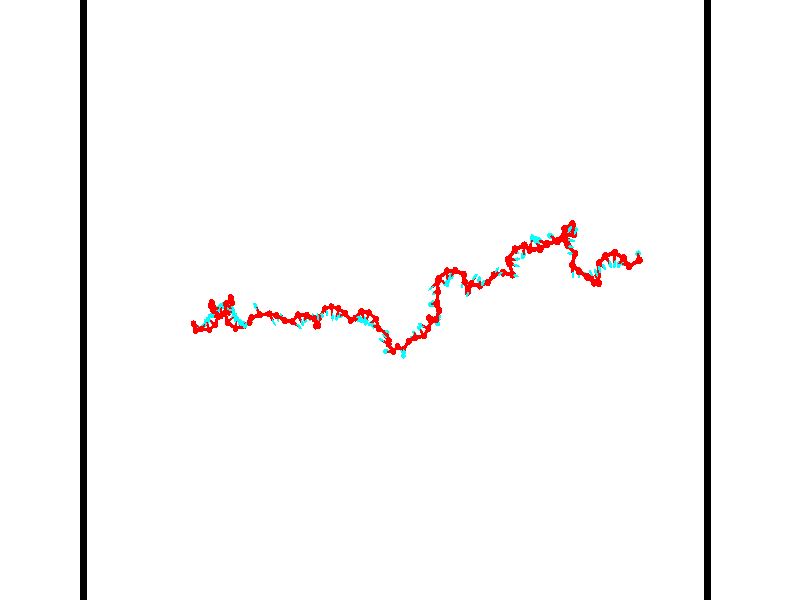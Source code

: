 // switches for output
#declare DRAW_BASES = 1; // possible values are 0, 1; only relevant for DNA ribbons
#declare DRAW_BASES_TYPE = 3; // possible values are 1, 2, 3; only relevant for DNA ribbons
#declare DRAW_FOG = 0; // set to 1 to enable fog

#include "colors.inc"

#include "transforms.inc"
background { rgb <1, 1, 1>}

#default {
   normal{
       ripples 0.25
       frequency 0.20
       turbulence 0.2
       lambda 5
   }
	finish {
		phong 0.1
		phong_size 40.
	}
}

// original window dimensions: 1024x640


// camera settings

camera {
	sky <-0, 1, 0>
	up <-0, 1, 0>
	right 1.6 * <0.99995, 0, 0.00999983>
	location <54.4867, 55, 106.329>
	look_at <55, 55, 55.0001>
	direction <0.513302, 0, -51.3289>
	angle 67.0682
}


# declare cpy_camera_pos = <54.4867, 55, 106.329>;
# if (DRAW_FOG = 1)
fog {
	fog_type 2
	up vnormalize(cpy_camera_pos)
	color rgbt<1,1,1,0.3>
	distance 1e-5
	fog_alt 3e-3
	fog_offset 88
}
# end


// LIGHTS

# declare lum = 6;
global_settings {
	ambient_light rgb lum * <0.05, 0.05, 0.05>
	max_trace_level 15
}# declare cpy_direct_light_amount = 0.25;
light_source
{	1000 * <-0.98995, -1, 1.00995>,
	rgb lum * cpy_direct_light_amount
	parallel
}

light_source
{	1000 * <0.98995, 1, -1.00995>,
	rgb lum * cpy_direct_light_amount
	parallel
}

// strand 0

// nucleotide -1

// particle -1
sphere {
	<35.848732, 53.173870, 50.053284> 0.250000
	pigment { color rgbt <1,0,0,0> }
	no_shadow
}
cylinder {
	<36.136936, 52.961700, 49.874615>,  <36.309860, 52.834400, 49.767414>, 0.100000
	pigment { color rgbt <1,0,0,0> }
	no_shadow
}
cylinder {
	<36.136936, 52.961700, 49.874615>,  <35.848732, 53.173870, 50.053284>, 0.100000
	pigment { color rgbt <1,0,0,0> }
	no_shadow
}

// particle -1
sphere {
	<36.136936, 52.961700, 49.874615> 0.100000
	pigment { color rgbt <1,0,0,0> }
	no_shadow
}
sphere {
	0, 1
	scale<0.080000,0.200000,0.300000>
	matrix <0.692262, 0.512635, 0.507916,
		-0.040433, -0.675171, 0.736552,
		0.720513, -0.530423, -0.446668,
		36.353088, 52.802574, 49.740616>
	pigment { color rgbt <0,1,1,0> }
	no_shadow
}
cylinder {
	<36.244301, 52.656815, 50.597286>,  <35.848732, 53.173870, 50.053284>, 0.130000
	pigment { color rgbt <1,0,0,0> }
	no_shadow
}

// nucleotide -1

// particle -1
sphere {
	<36.244301, 52.656815, 50.597286> 0.250000
	pigment { color rgbt <1,0,0,0> }
	no_shadow
}
cylinder {
	<36.463490, 52.775036, 50.284267>,  <36.595001, 52.845966, 50.096455>, 0.100000
	pigment { color rgbt <1,0,0,0> }
	no_shadow
}
cylinder {
	<36.463490, 52.775036, 50.284267>,  <36.244301, 52.656815, 50.597286>, 0.100000
	pigment { color rgbt <1,0,0,0> }
	no_shadow
}

// particle -1
sphere {
	<36.463490, 52.775036, 50.284267> 0.100000
	pigment { color rgbt <1,0,0,0> }
	no_shadow
}
sphere {
	0, 1
	scale<0.080000,0.200000,0.300000>
	matrix <0.615022, 0.491747, 0.616386,
		0.566989, -0.819044, 0.087692,
		0.547970, 0.295552, -0.782546,
		36.627880, 52.863701, 50.049503>
	pigment { color rgbt <0,1,1,0> }
	no_shadow
}
cylinder {
	<36.862911, 52.786835, 50.929871>,  <36.244301, 52.656815, 50.597286>, 0.130000
	pigment { color rgbt <1,0,0,0> }
	no_shadow
}

// nucleotide -1

// particle -1
sphere {
	<36.862911, 52.786835, 50.929871> 0.250000
	pigment { color rgbt <1,0,0,0> }
	no_shadow
}
cylinder {
	<36.924049, 52.956787, 50.572971>,  <36.960732, 53.058758, 50.358829>, 0.100000
	pigment { color rgbt <1,0,0,0> }
	no_shadow
}
cylinder {
	<36.924049, 52.956787, 50.572971>,  <36.862911, 52.786835, 50.929871>, 0.100000
	pigment { color rgbt <1,0,0,0> }
	no_shadow
}

// particle -1
sphere {
	<36.924049, 52.956787, 50.572971> 0.100000
	pigment { color rgbt <1,0,0,0> }
	no_shadow
}
sphere {
	0, 1
	scale<0.080000,0.200000,0.300000>
	matrix <0.660966, 0.627254, 0.411917,
		0.734686, -0.652706, -0.184964,
		0.152841, 0.424884, -0.892251,
		36.969902, 53.084251, 50.305294>
	pigment { color rgbt <0,1,1,0> }
	no_shadow
}
cylinder {
	<37.519974, 52.714394, 50.705597>,  <36.862911, 52.786835, 50.929871>, 0.130000
	pigment { color rgbt <1,0,0,0> }
	no_shadow
}

// nucleotide -1

// particle -1
sphere {
	<37.519974, 52.714394, 50.705597> 0.250000
	pigment { color rgbt <1,0,0,0> }
	no_shadow
}
cylinder {
	<37.331970, 53.047157, 50.587601>,  <37.219170, 53.246815, 50.516804>, 0.100000
	pigment { color rgbt <1,0,0,0> }
	no_shadow
}
cylinder {
	<37.331970, 53.047157, 50.587601>,  <37.519974, 52.714394, 50.705597>, 0.100000
	pigment { color rgbt <1,0,0,0> }
	no_shadow
}

// particle -1
sphere {
	<37.331970, 53.047157, 50.587601> 0.100000
	pigment { color rgbt <1,0,0,0> }
	no_shadow
}
sphere {
	0, 1
	scale<0.080000,0.200000,0.300000>
	matrix <0.630826, 0.550352, 0.546966,
		0.617373, 0.070993, -0.783460,
		-0.470010, 0.831909, -0.294988,
		37.190968, 53.296730, 50.499104>
	pigment { color rgbt <0,1,1,0> }
	no_shadow
}
cylinder {
	<37.986897, 53.078106, 50.472359>,  <37.519974, 52.714394, 50.705597>, 0.130000
	pigment { color rgbt <1,0,0,0> }
	no_shadow
}

// nucleotide -1

// particle -1
sphere {
	<37.986897, 53.078106, 50.472359> 0.250000
	pigment { color rgbt <1,0,0,0> }
	no_shadow
}
cylinder {
	<37.689697, 53.314178, 50.598618>,  <37.511379, 53.455822, 50.674374>, 0.100000
	pigment { color rgbt <1,0,0,0> }
	no_shadow
}
cylinder {
	<37.689697, 53.314178, 50.598618>,  <37.986897, 53.078106, 50.472359>, 0.100000
	pigment { color rgbt <1,0,0,0> }
	no_shadow
}

// particle -1
sphere {
	<37.689697, 53.314178, 50.598618> 0.100000
	pigment { color rgbt <1,0,0,0> }
	no_shadow
}
sphere {
	0, 1
	scale<0.080000,0.200000,0.300000>
	matrix <0.647132, 0.513133, 0.563839,
		0.170796, 0.623200, -0.763184,
		-0.742999, 0.590183, 0.315652,
		37.466797, 53.491234, 50.693314>
	pigment { color rgbt <0,1,1,0> }
	no_shadow
}
cylinder {
	<38.242729, 53.702469, 50.440605>,  <37.986897, 53.078106, 50.472359>, 0.130000
	pigment { color rgbt <1,0,0,0> }
	no_shadow
}

// nucleotide -1

// particle -1
sphere {
	<38.242729, 53.702469, 50.440605> 0.250000
	pigment { color rgbt <1,0,0,0> }
	no_shadow
}
cylinder {
	<37.940895, 53.743607, 50.699844>,  <37.759796, 53.768288, 50.855389>, 0.100000
	pigment { color rgbt <1,0,0,0> }
	no_shadow
}
cylinder {
	<37.940895, 53.743607, 50.699844>,  <38.242729, 53.702469, 50.440605>, 0.100000
	pigment { color rgbt <1,0,0,0> }
	no_shadow
}

// particle -1
sphere {
	<37.940895, 53.743607, 50.699844> 0.100000
	pigment { color rgbt <1,0,0,0> }
	no_shadow
}
sphere {
	0, 1
	scale<0.080000,0.200000,0.300000>
	matrix <0.582872, 0.558737, 0.589978,
		-0.301440, 0.822944, -0.481558,
		-0.754583, 0.102844, 0.648096,
		37.714520, 53.774460, 50.894272>
	pigment { color rgbt <0,1,1,0> }
	no_shadow
}
cylinder {
	<37.900337, 54.460697, 50.626881>,  <38.242729, 53.702469, 50.440605>, 0.130000
	pigment { color rgbt <1,0,0,0> }
	no_shadow
}

// nucleotide -1

// particle -1
sphere {
	<37.900337, 54.460697, 50.626881> 0.250000
	pigment { color rgbt <1,0,0,0> }
	no_shadow
}
cylinder {
	<37.924362, 54.172600, 50.903328>,  <37.938778, 53.999741, 51.069195>, 0.100000
	pigment { color rgbt <1,0,0,0> }
	no_shadow
}
cylinder {
	<37.924362, 54.172600, 50.903328>,  <37.900337, 54.460697, 50.626881>, 0.100000
	pigment { color rgbt <1,0,0,0> }
	no_shadow
}

// particle -1
sphere {
	<37.924362, 54.172600, 50.903328> 0.100000
	pigment { color rgbt <1,0,0,0> }
	no_shadow
}
sphere {
	0, 1
	scale<0.080000,0.200000,0.300000>
	matrix <0.640667, 0.558758, 0.526626,
		-0.765466, 0.411147, 0.494995,
		0.060062, -0.720241, 0.691119,
		37.942383, 53.956528, 51.110664>
	pigment { color rgbt <0,1,1,0> }
	no_shadow
}
cylinder {
	<37.922798, 54.816814, 51.268543>,  <37.900337, 54.460697, 50.626881>, 0.130000
	pigment { color rgbt <1,0,0,0> }
	no_shadow
}

// nucleotide -1

// particle -1
sphere {
	<37.922798, 54.816814, 51.268543> 0.250000
	pigment { color rgbt <1,0,0,0> }
	no_shadow
}
cylinder {
	<38.108849, 54.462910, 51.280258>,  <38.220478, 54.250568, 51.287289>, 0.100000
	pigment { color rgbt <1,0,0,0> }
	no_shadow
}
cylinder {
	<38.108849, 54.462910, 51.280258>,  <37.922798, 54.816814, 51.268543>, 0.100000
	pigment { color rgbt <1,0,0,0> }
	no_shadow
}

// particle -1
sphere {
	<38.108849, 54.462910, 51.280258> 0.100000
	pigment { color rgbt <1,0,0,0> }
	no_shadow
}
sphere {
	0, 1
	scale<0.080000,0.200000,0.300000>
	matrix <0.666593, 0.371821, 0.646067,
		-0.582502, -0.280982, 0.762719,
		0.465129, -0.884759, 0.029286,
		38.248386, 54.197483, 51.289043>
	pigment { color rgbt <0,1,1,0> }
	no_shadow
}
cylinder {
	<38.021015, 54.581676, 51.916256>,  <37.922798, 54.816814, 51.268543>, 0.130000
	pigment { color rgbt <1,0,0,0> }
	no_shadow
}

// nucleotide -1

// particle -1
sphere {
	<38.021015, 54.581676, 51.916256> 0.250000
	pigment { color rgbt <1,0,0,0> }
	no_shadow
}
cylinder {
	<38.326870, 54.435806, 51.703712>,  <38.510384, 54.348282, 51.576187>, 0.100000
	pigment { color rgbt <1,0,0,0> }
	no_shadow
}
cylinder {
	<38.326870, 54.435806, 51.703712>,  <38.021015, 54.581676, 51.916256>, 0.100000
	pigment { color rgbt <1,0,0,0> }
	no_shadow
}

// particle -1
sphere {
	<38.326870, 54.435806, 51.703712> 0.100000
	pigment { color rgbt <1,0,0,0> }
	no_shadow
}
sphere {
	0, 1
	scale<0.080000,0.200000,0.300000>
	matrix <0.644461, 0.431393, 0.631325,
		-0.001006, -0.825173, 0.564879,
		0.764637, -0.364678, -0.531358,
		38.556259, 54.326405, 51.544304>
	pigment { color rgbt <0,1,1,0> }
	no_shadow
}
cylinder {
	<38.385231, 54.219898, 52.378609>,  <38.021015, 54.581676, 51.916256>, 0.130000
	pigment { color rgbt <1,0,0,0> }
	no_shadow
}

// nucleotide -1

// particle -1
sphere {
	<38.385231, 54.219898, 52.378609> 0.250000
	pigment { color rgbt <1,0,0,0> }
	no_shadow
}
cylinder {
	<38.621368, 54.362026, 52.088715>,  <38.763050, 54.447304, 51.914776>, 0.100000
	pigment { color rgbt <1,0,0,0> }
	no_shadow
}
cylinder {
	<38.621368, 54.362026, 52.088715>,  <38.385231, 54.219898, 52.378609>, 0.100000
	pigment { color rgbt <1,0,0,0> }
	no_shadow
}

// particle -1
sphere {
	<38.621368, 54.362026, 52.088715> 0.100000
	pigment { color rgbt <1,0,0,0> }
	no_shadow
}
sphere {
	0, 1
	scale<0.080000,0.200000,0.300000>
	matrix <0.703056, 0.214714, 0.677945,
		0.396499, -0.909751, -0.123054,
		0.590340, 0.355319, -0.724740,
		38.798470, 54.468620, 51.871292>
	pigment { color rgbt <0,1,1,0> }
	no_shadow
}
cylinder {
	<39.019550, 53.814678, 52.226498>,  <38.385231, 54.219898, 52.378609>, 0.130000
	pigment { color rgbt <1,0,0,0> }
	no_shadow
}

// nucleotide -1

// particle -1
sphere {
	<39.019550, 53.814678, 52.226498> 0.250000
	pigment { color rgbt <1,0,0,0> }
	no_shadow
}
cylinder {
	<39.020859, 54.214592, 52.218346>,  <39.021645, 54.454540, 52.213455>, 0.100000
	pigment { color rgbt <1,0,0,0> }
	no_shadow
}
cylinder {
	<39.020859, 54.214592, 52.218346>,  <39.019550, 53.814678, 52.226498>, 0.100000
	pigment { color rgbt <1,0,0,0> }
	no_shadow
}

// particle -1
sphere {
	<39.020859, 54.214592, 52.218346> 0.100000
	pigment { color rgbt <1,0,0,0> }
	no_shadow
}
sphere {
	0, 1
	scale<0.080000,0.200000,0.300000>
	matrix <0.617114, 0.014016, 0.786749,
		0.786867, -0.015148, -0.616937,
		0.003271, 0.999787, -0.020377,
		39.021839, 54.514526, 52.212234>
	pigment { color rgbt <0,1,1,0> }
	no_shadow
}
cylinder {
	<39.723244, 54.061203, 52.153645>,  <39.019550, 53.814678, 52.226498>, 0.130000
	pigment { color rgbt <1,0,0,0> }
	no_shadow
}

// nucleotide -1

// particle -1
sphere {
	<39.723244, 54.061203, 52.153645> 0.250000
	pigment { color rgbt <1,0,0,0> }
	no_shadow
}
cylinder {
	<39.527218, 54.358109, 52.336456>,  <39.409603, 54.536251, 52.446144>, 0.100000
	pigment { color rgbt <1,0,0,0> }
	no_shadow
}
cylinder {
	<39.527218, 54.358109, 52.336456>,  <39.723244, 54.061203, 52.153645>, 0.100000
	pigment { color rgbt <1,0,0,0> }
	no_shadow
}

// particle -1
sphere {
	<39.527218, 54.358109, 52.336456> 0.100000
	pigment { color rgbt <1,0,0,0> }
	no_shadow
}
sphere {
	0, 1
	scale<0.080000,0.200000,0.300000>
	matrix <0.629019, -0.061847, 0.774925,
		0.603468, 0.667243, -0.436592,
		-0.490062, 0.742268, 0.457032,
		39.380199, 54.580788, 52.473564>
	pigment { color rgbt <0,1,1,0> }
	no_shadow
}
cylinder {
	<40.036705, 54.749363, 52.255383>,  <39.723244, 54.061203, 52.153645>, 0.130000
	pigment { color rgbt <1,0,0,0> }
	no_shadow
}

// nucleotide -1

// particle -1
sphere {
	<40.036705, 54.749363, 52.255383> 0.250000
	pigment { color rgbt <1,0,0,0> }
	no_shadow
}
cylinder {
	<39.788727, 54.668770, 52.558716>,  <39.639938, 54.620415, 52.740715>, 0.100000
	pigment { color rgbt <1,0,0,0> }
	no_shadow
}
cylinder {
	<39.788727, 54.668770, 52.558716>,  <40.036705, 54.749363, 52.255383>, 0.100000
	pigment { color rgbt <1,0,0,0> }
	no_shadow
}

// particle -1
sphere {
	<39.788727, 54.668770, 52.558716> 0.100000
	pigment { color rgbt <1,0,0,0> }
	no_shadow
}
sphere {
	0, 1
	scale<0.080000,0.200000,0.300000>
	matrix <0.781421, -0.071039, 0.619947,
		-0.071039, 0.976912, 0.201485,
		-0.619947, -0.201485, 0.758333,
		39.602741, 54.608326, 52.786217>
	pigment { color rgbt <0,1,1,0> }
	no_shadow
}
cylinder {
	<40.075123, 55.194904, 52.948524>,  <40.036705, 54.749363, 52.255383>, 0.130000
	pigment { color rgbt <1,0,0,0> }
	no_shadow
}

// nucleotide -1

// particle -1
sphere {
	<40.075123, 55.194904, 52.948524> 0.250000
	pigment { color rgbt <1,0,0,0> }
	no_shadow
}
cylinder {
	<39.956711, 54.827881, 53.054703>,  <39.885662, 54.607666, 53.118408>, 0.100000
	pigment { color rgbt <1,0,0,0> }
	no_shadow
}
cylinder {
	<39.956711, 54.827881, 53.054703>,  <40.075123, 55.194904, 52.948524>, 0.100000
	pigment { color rgbt <1,0,0,0> }
	no_shadow
}

// particle -1
sphere {
	<39.956711, 54.827881, 53.054703> 0.100000
	pigment { color rgbt <1,0,0,0> }
	no_shadow
}
sphere {
	0, 1
	scale<0.080000,0.200000,0.300000>
	matrix <0.775647, -0.068739, 0.627413,
		-0.557439, 0.391624, 0.732047,
		-0.296030, -0.917554, 0.265445,
		39.867901, 54.552616, 53.134335>
	pigment { color rgbt <0,1,1,0> }
	no_shadow
}
cylinder {
	<40.323353, 55.134403, 53.634407>,  <40.075123, 55.194904, 52.948524>, 0.130000
	pigment { color rgbt <1,0,0,0> }
	no_shadow
}

// nucleotide -1

// particle -1
sphere {
	<40.323353, 55.134403, 53.634407> 0.250000
	pigment { color rgbt <1,0,0,0> }
	no_shadow
}
cylinder {
	<40.245121, 54.758789, 53.521294>,  <40.198181, 54.533421, 53.453426>, 0.100000
	pigment { color rgbt <1,0,0,0> }
	no_shadow
}
cylinder {
	<40.245121, 54.758789, 53.521294>,  <40.323353, 55.134403, 53.634407>, 0.100000
	pigment { color rgbt <1,0,0,0> }
	no_shadow
}

// particle -1
sphere {
	<40.245121, 54.758789, 53.521294> 0.100000
	pigment { color rgbt <1,0,0,0> }
	no_shadow
}
sphere {
	0, 1
	scale<0.080000,0.200000,0.300000>
	matrix <0.631297, -0.341213, 0.696447,
		-0.750477, -0.042313, 0.659541,
		-0.195575, -0.939033, -0.282785,
		40.186447, 54.477077, 53.436459>
	pigment { color rgbt <0,1,1,0> }
	no_shadow
}
cylinder {
	<40.015331, 54.727909, 54.229126>,  <40.323353, 55.134403, 53.634407>, 0.130000
	pigment { color rgbt <1,0,0,0> }
	no_shadow
}

// nucleotide -1

// particle -1
sphere {
	<40.015331, 54.727909, 54.229126> 0.250000
	pigment { color rgbt <1,0,0,0> }
	no_shadow
}
cylinder {
	<40.226982, 54.513039, 53.966385>,  <40.353973, 54.384117, 53.808739>, 0.100000
	pigment { color rgbt <1,0,0,0> }
	no_shadow
}
cylinder {
	<40.226982, 54.513039, 53.966385>,  <40.015331, 54.727909, 54.229126>, 0.100000
	pigment { color rgbt <1,0,0,0> }
	no_shadow
}

// particle -1
sphere {
	<40.226982, 54.513039, 53.966385> 0.100000
	pigment { color rgbt <1,0,0,0> }
	no_shadow
}
sphere {
	0, 1
	scale<0.080000,0.200000,0.300000>
	matrix <0.455213, -0.473581, 0.753991,
		-0.716102, -0.697969, -0.006056,
		0.529131, -0.537178, -0.656856,
		40.385723, 54.351887, 53.769329>
	pigment { color rgbt <0,1,1,0> }
	no_shadow
}
cylinder {
	<40.029266, 54.092369, 54.567635>,  <40.015331, 54.727909, 54.229126>, 0.130000
	pigment { color rgbt <1,0,0,0> }
	no_shadow
}

// nucleotide -1

// particle -1
sphere {
	<40.029266, 54.092369, 54.567635> 0.250000
	pigment { color rgbt <1,0,0,0> }
	no_shadow
}
cylinder {
	<40.316235, 54.137428, 54.292648>,  <40.488415, 54.164463, 54.127655>, 0.100000
	pigment { color rgbt <1,0,0,0> }
	no_shadow
}
cylinder {
	<40.316235, 54.137428, 54.292648>,  <40.029266, 54.092369, 54.567635>, 0.100000
	pigment { color rgbt <1,0,0,0> }
	no_shadow
}

// particle -1
sphere {
	<40.316235, 54.137428, 54.292648> 0.100000
	pigment { color rgbt <1,0,0,0> }
	no_shadow
}
sphere {
	0, 1
	scale<0.080000,0.200000,0.300000>
	matrix <0.658517, -0.431630, 0.616483,
		-0.227285, -0.894989, -0.383844,
		0.717424, 0.112651, -0.687468,
		40.531464, 54.171223, 54.086407>
	pigment { color rgbt <0,1,1,0> }
	no_shadow
}
cylinder {
	<40.197533, 53.393841, 54.359829>,  <40.029266, 54.092369, 54.567635>, 0.130000
	pigment { color rgbt <1,0,0,0> }
	no_shadow
}

// nucleotide -1

// particle -1
sphere {
	<40.197533, 53.393841, 54.359829> 0.250000
	pigment { color rgbt <1,0,0,0> }
	no_shadow
}
cylinder {
	<40.506588, 53.647705, 54.353691>,  <40.692020, 53.800022, 54.350010>, 0.100000
	pigment { color rgbt <1,0,0,0> }
	no_shadow
}
cylinder {
	<40.506588, 53.647705, 54.353691>,  <40.197533, 53.393841, 54.359829>, 0.100000
	pigment { color rgbt <1,0,0,0> }
	no_shadow
}

// particle -1
sphere {
	<40.506588, 53.647705, 54.353691> 0.100000
	pigment { color rgbt <1,0,0,0> }
	no_shadow
}
sphere {
	0, 1
	scale<0.080000,0.200000,0.300000>
	matrix <0.431712, -0.507548, 0.745667,
		0.465457, -0.582757, -0.666142,
		0.772642, 0.634657, -0.015341,
		40.738380, 53.838100, 54.349091>
	pigment { color rgbt <0,1,1,0> }
	no_shadow
}
cylinder {
	<40.879288, 52.960098, 54.343418>,  <40.197533, 53.393841, 54.359829>, 0.130000
	pigment { color rgbt <1,0,0,0> }
	no_shadow
}

// nucleotide -1

// particle -1
sphere {
	<40.879288, 52.960098, 54.343418> 0.250000
	pigment { color rgbt <1,0,0,0> }
	no_shadow
}
cylinder {
	<40.959259, 53.327530, 54.479790>,  <41.007244, 53.547989, 54.561611>, 0.100000
	pigment { color rgbt <1,0,0,0> }
	no_shadow
}
cylinder {
	<40.959259, 53.327530, 54.479790>,  <40.879288, 52.960098, 54.343418>, 0.100000
	pigment { color rgbt <1,0,0,0> }
	no_shadow
}

// particle -1
sphere {
	<40.959259, 53.327530, 54.479790> 0.100000
	pigment { color rgbt <1,0,0,0> }
	no_shadow
}
sphere {
	0, 1
	scale<0.080000,0.200000,0.300000>
	matrix <0.657046, -0.383817, 0.648826,
		0.726855, 0.094284, -0.680289,
		0.199932, 0.918583, 0.340928,
		41.019238, 53.603104, 54.582069>
	pigment { color rgbt <0,1,1,0> }
	no_shadow
}
cylinder {
	<41.530243, 53.133324, 54.121334>,  <40.879288, 52.960098, 54.343418>, 0.130000
	pigment { color rgbt <1,0,0,0> }
	no_shadow
}

// nucleotide -1

// particle -1
sphere {
	<41.530243, 53.133324, 54.121334> 0.250000
	pigment { color rgbt <1,0,0,0> }
	no_shadow
}
cylinder {
	<41.429966, 53.297752, 54.471916>,  <41.369801, 53.396408, 54.682266>, 0.100000
	pigment { color rgbt <1,0,0,0> }
	no_shadow
}
cylinder {
	<41.429966, 53.297752, 54.471916>,  <41.530243, 53.133324, 54.121334>, 0.100000
	pigment { color rgbt <1,0,0,0> }
	no_shadow
}

// particle -1
sphere {
	<41.429966, 53.297752, 54.471916> 0.100000
	pigment { color rgbt <1,0,0,0> }
	no_shadow
}
sphere {
	0, 1
	scale<0.080000,0.200000,0.300000>
	matrix <0.785234, -0.443163, 0.432451,
		0.566180, 0.796637, -0.211685,
		-0.250695, 0.411067, 0.876456,
		41.354759, 53.421074, 54.734852>
	pigment { color rgbt <0,1,1,0> }
	no_shadow
}
cylinder {
	<42.096977, 53.382835, 54.429283>,  <41.530243, 53.133324, 54.121334>, 0.130000
	pigment { color rgbt <1,0,0,0> }
	no_shadow
}

// nucleotide -1

// particle -1
sphere {
	<42.096977, 53.382835, 54.429283> 0.250000
	pigment { color rgbt <1,0,0,0> }
	no_shadow
}
cylinder {
	<41.844345, 53.347828, 54.737423>,  <41.692764, 53.326824, 54.922306>, 0.100000
	pigment { color rgbt <1,0,0,0> }
	no_shadow
}
cylinder {
	<41.844345, 53.347828, 54.737423>,  <42.096977, 53.382835, 54.429283>, 0.100000
	pigment { color rgbt <1,0,0,0> }
	no_shadow
}

// particle -1
sphere {
	<41.844345, 53.347828, 54.737423> 0.100000
	pigment { color rgbt <1,0,0,0> }
	no_shadow
}
sphere {
	0, 1
	scale<0.080000,0.200000,0.300000>
	matrix <0.740189, -0.363724, 0.565531,
		0.230703, 0.927387, 0.294500,
		-0.631583, -0.087516, 0.770353,
		41.654869, 53.321571, 54.968529>
	pigment { color rgbt <0,1,1,0> }
	no_shadow
}
cylinder {
	<42.396610, 53.747105, 55.014446>,  <42.096977, 53.382835, 54.429283>, 0.130000
	pigment { color rgbt <1,0,0,0> }
	no_shadow
}

// nucleotide -1

// particle -1
sphere {
	<42.396610, 53.747105, 55.014446> 0.250000
	pigment { color rgbt <1,0,0,0> }
	no_shadow
}
cylinder {
	<42.162518, 53.449120, 55.142532>,  <42.022060, 53.270329, 55.219383>, 0.100000
	pigment { color rgbt <1,0,0,0> }
	no_shadow
}
cylinder {
	<42.162518, 53.449120, 55.142532>,  <42.396610, 53.747105, 55.014446>, 0.100000
	pigment { color rgbt <1,0,0,0> }
	no_shadow
}

// particle -1
sphere {
	<42.162518, 53.449120, 55.142532> 0.100000
	pigment { color rgbt <1,0,0,0> }
	no_shadow
}
sphere {
	0, 1
	scale<0.080000,0.200000,0.300000>
	matrix <0.744450, -0.337107, 0.576327,
		-0.321396, 0.575668, 0.751872,
		-0.585234, -0.744960, 0.320211,
		41.986946, 53.225632, 55.238594>
	pigment { color rgbt <0,1,1,0> }
	no_shadow
}
cylinder {
	<43.112312, 53.943180, 54.976471>,  <42.396610, 53.747105, 55.014446>, 0.130000
	pigment { color rgbt <1,0,0,0> }
	no_shadow
}

// nucleotide -1

// particle -1
sphere {
	<43.112312, 53.943180, 54.976471> 0.250000
	pigment { color rgbt <1,0,0,0> }
	no_shadow
}
cylinder {
	<42.921150, 54.290573, 55.029160>,  <42.806454, 54.499008, 55.060772>, 0.100000
	pigment { color rgbt <1,0,0,0> }
	no_shadow
}
cylinder {
	<42.921150, 54.290573, 55.029160>,  <43.112312, 53.943180, 54.976471>, 0.100000
	pigment { color rgbt <1,0,0,0> }
	no_shadow
}

// particle -1
sphere {
	<42.921150, 54.290573, 55.029160> 0.100000
	pigment { color rgbt <1,0,0,0> }
	no_shadow
}
sphere {
	0, 1
	scale<0.080000,0.200000,0.300000>
	matrix <0.794403, 0.363312, 0.486753,
		0.374877, 0.337264, -0.863551,
		-0.477903, 0.868480, 0.131726,
		42.777779, 54.551117, 55.068676>
	pigment { color rgbt <0,1,1,0> }
	no_shadow
}
cylinder {
	<43.910545, 54.017952, 54.963356>,  <43.112312, 53.943180, 54.976471>, 0.130000
	pigment { color rgbt <1,0,0,0> }
	no_shadow
}

// nucleotide -1

// particle -1
sphere {
	<43.910545, 54.017952, 54.963356> 0.250000
	pigment { color rgbt <1,0,0,0> }
	no_shadow
}
cylinder {
	<44.108501, 53.673523, 54.916641>,  <44.227276, 53.466866, 54.888615>, 0.100000
	pigment { color rgbt <1,0,0,0> }
	no_shadow
}
cylinder {
	<44.108501, 53.673523, 54.916641>,  <43.910545, 54.017952, 54.963356>, 0.100000
	pigment { color rgbt <1,0,0,0> }
	no_shadow
}

// particle -1
sphere {
	<44.108501, 53.673523, 54.916641> 0.100000
	pigment { color rgbt <1,0,0,0> }
	no_shadow
}
sphere {
	0, 1
	scale<0.080000,0.200000,0.300000>
	matrix <0.834680, 0.508427, -0.211685,
		0.241653, 0.007282, 0.970335,
		0.494886, -0.861074, -0.116785,
		44.256966, 53.415199, 54.881607>
	pigment { color rgbt <0,1,1,0> }
	no_shadow
}
cylinder {
	<44.599907, 53.930817, 55.420834>,  <43.910545, 54.017952, 54.963356>, 0.130000
	pigment { color rgbt <1,0,0,0> }
	no_shadow
}

// nucleotide -1

// particle -1
sphere {
	<44.599907, 53.930817, 55.420834> 0.250000
	pigment { color rgbt <1,0,0,0> }
	no_shadow
}
cylinder {
	<44.602592, 53.752728, 55.062675>,  <44.604206, 53.645874, 54.847782>, 0.100000
	pigment { color rgbt <1,0,0,0> }
	no_shadow
}
cylinder {
	<44.602592, 53.752728, 55.062675>,  <44.599907, 53.930817, 55.420834>, 0.100000
	pigment { color rgbt <1,0,0,0> }
	no_shadow
}

// particle -1
sphere {
	<44.602592, 53.752728, 55.062675> 0.100000
	pigment { color rgbt <1,0,0,0> }
	no_shadow
}
sphere {
	0, 1
	scale<0.080000,0.200000,0.300000>
	matrix <0.931989, 0.327314, -0.155763,
		0.362424, -0.833450, 0.417144,
		0.006716, -0.445226, -0.895393,
		44.604607, 53.619160, 54.794056>
	pigment { color rgbt <0,1,1,0> }
	no_shadow
}
cylinder {
	<45.280769, 53.535557, 55.258564>,  <44.599907, 53.930817, 55.420834>, 0.130000
	pigment { color rgbt <1,0,0,0> }
	no_shadow
}

// nucleotide -1

// particle -1
sphere {
	<45.280769, 53.535557, 55.258564> 0.250000
	pigment { color rgbt <1,0,0,0> }
	no_shadow
}
cylinder {
	<45.066883, 53.711945, 54.970222>,  <44.938549, 53.817776, 54.797218>, 0.100000
	pigment { color rgbt <1,0,0,0> }
	no_shadow
}
cylinder {
	<45.066883, 53.711945, 54.970222>,  <45.280769, 53.535557, 55.258564>, 0.100000
	pigment { color rgbt <1,0,0,0> }
	no_shadow
}

// particle -1
sphere {
	<45.066883, 53.711945, 54.970222> 0.100000
	pigment { color rgbt <1,0,0,0> }
	no_shadow
}
sphere {
	0, 1
	scale<0.080000,0.200000,0.300000>
	matrix <0.825634, 0.454350, -0.334506,
		0.180012, -0.774024, -0.607027,
		-0.534719, 0.440967, -0.720849,
		44.906467, 53.844234, 54.753967>
	pigment { color rgbt <0,1,1,0> }
	no_shadow
}
cylinder {
	<45.974281, 53.488693, 55.661381>,  <45.280769, 53.535557, 55.258564>, 0.130000
	pigment { color rgbt <1,0,0,0> }
	no_shadow
}

// nucleotide -1

// particle -1
sphere {
	<45.974281, 53.488693, 55.661381> 0.250000
	pigment { color rgbt <1,0,0,0> }
	no_shadow
}
cylinder {
	<46.301571, 53.298584, 55.790764>,  <46.497944, 53.184521, 55.868393>, 0.100000
	pigment { color rgbt <1,0,0,0> }
	no_shadow
}
cylinder {
	<46.301571, 53.298584, 55.790764>,  <45.974281, 53.488693, 55.661381>, 0.100000
	pigment { color rgbt <1,0,0,0> }
	no_shadow
}

// particle -1
sphere {
	<46.301571, 53.298584, 55.790764> 0.100000
	pigment { color rgbt <1,0,0,0> }
	no_shadow
}
sphere {
	0, 1
	scale<0.080000,0.200000,0.300000>
	matrix <0.572889, 0.627056, -0.527824,
		0.048031, 0.617186, 0.785350,
		0.818224, -0.475270, 0.323461,
		46.547039, 53.156002, 55.887802>
	pigment { color rgbt <0,1,1,0> }
	no_shadow
}
cylinder {
	<46.488300, 53.977055, 55.979694>,  <45.974281, 53.488693, 55.661381>, 0.130000
	pigment { color rgbt <1,0,0,0> }
	no_shadow
}

// nucleotide -1

// particle -1
sphere {
	<46.488300, 53.977055, 55.979694> 0.250000
	pigment { color rgbt <1,0,0,0> }
	no_shadow
}
cylinder {
	<46.657417, 53.654205, 55.814865>,  <46.758888, 53.460495, 55.715969>, 0.100000
	pigment { color rgbt <1,0,0,0> }
	no_shadow
}
cylinder {
	<46.657417, 53.654205, 55.814865>,  <46.488300, 53.977055, 55.979694>, 0.100000
	pigment { color rgbt <1,0,0,0> }
	no_shadow
}

// particle -1
sphere {
	<46.657417, 53.654205, 55.814865> 0.100000
	pigment { color rgbt <1,0,0,0> }
	no_shadow
}
sphere {
	0, 1
	scale<0.080000,0.200000,0.300000>
	matrix <0.565758, 0.590299, -0.575729,
		0.707927, 0.010284, 0.706211,
		0.422796, -0.807119, -0.412070,
		46.784256, 53.412071, 55.691242>
	pigment { color rgbt <0,1,1,0> }
	no_shadow
}
cylinder {
	<47.239155, 53.920815, 55.970985>,  <46.488300, 53.977055, 55.979694>, 0.130000
	pigment { color rgbt <1,0,0,0> }
	no_shadow
}

// nucleotide -1

// particle -1
sphere {
	<47.239155, 53.920815, 55.970985> 0.250000
	pigment { color rgbt <1,0,0,0> }
	no_shadow
}
cylinder {
	<47.097424, 53.736687, 55.645393>,  <47.012386, 53.626209, 55.450039>, 0.100000
	pigment { color rgbt <1,0,0,0> }
	no_shadow
}
cylinder {
	<47.097424, 53.736687, 55.645393>,  <47.239155, 53.920815, 55.970985>, 0.100000
	pigment { color rgbt <1,0,0,0> }
	no_shadow
}

// particle -1
sphere {
	<47.097424, 53.736687, 55.645393> 0.100000
	pigment { color rgbt <1,0,0,0> }
	no_shadow
}
sphere {
	0, 1
	scale<0.080000,0.200000,0.300000>
	matrix <0.683378, 0.466705, -0.561410,
		0.638316, -0.755175, 0.149208,
		-0.354327, -0.460322, -0.813976,
		46.991127, 53.598591, 55.401199>
	pigment { color rgbt <0,1,1,0> }
	no_shadow
}
cylinder {
	<47.787197, 53.695206, 55.526436>,  <47.239155, 53.920815, 55.970985>, 0.130000
	pigment { color rgbt <1,0,0,0> }
	no_shadow
}

// nucleotide -1

// particle -1
sphere {
	<47.787197, 53.695206, 55.526436> 0.250000
	pigment { color rgbt <1,0,0,0> }
	no_shadow
}
cylinder {
	<47.498619, 53.703316, 55.249565>,  <47.325474, 53.708183, 55.083443>, 0.100000
	pigment { color rgbt <1,0,0,0> }
	no_shadow
}
cylinder {
	<47.498619, 53.703316, 55.249565>,  <47.787197, 53.695206, 55.526436>, 0.100000
	pigment { color rgbt <1,0,0,0> }
	no_shadow
}

// particle -1
sphere {
	<47.498619, 53.703316, 55.249565> 0.100000
	pigment { color rgbt <1,0,0,0> }
	no_shadow
}
sphere {
	0, 1
	scale<0.080000,0.200000,0.300000>
	matrix <0.581250, 0.561042, -0.589390,
		0.376391, -0.827539, -0.416544,
		-0.721442, 0.020275, -0.692178,
		47.282185, 53.709396, 55.041912>
	pigment { color rgbt <0,1,1,0> }
	no_shadow
}
cylinder {
	<47.863728, 53.161148, 55.061871>,  <47.787197, 53.695206, 55.526436>, 0.130000
	pigment { color rgbt <1,0,0,0> }
	no_shadow
}

// nucleotide -1

// particle -1
sphere {
	<47.863728, 53.161148, 55.061871> 0.250000
	pigment { color rgbt <1,0,0,0> }
	no_shadow
}
cylinder {
	<47.718292, 53.512402, 54.937492>,  <47.631031, 53.723152, 54.862865>, 0.100000
	pigment { color rgbt <1,0,0,0> }
	no_shadow
}
cylinder {
	<47.718292, 53.512402, 54.937492>,  <47.863728, 53.161148, 55.061871>, 0.100000
	pigment { color rgbt <1,0,0,0> }
	no_shadow
}

// particle -1
sphere {
	<47.718292, 53.512402, 54.937492> 0.100000
	pigment { color rgbt <1,0,0,0> }
	no_shadow
}
sphere {
	0, 1
	scale<0.080000,0.200000,0.300000>
	matrix <0.863918, 0.192977, -0.465194,
		-0.348497, -0.437770, -0.828799,
		-0.363587, 0.878133, -0.310945,
		47.609215, 53.775841, 54.844208>
	pigment { color rgbt <0,1,1,0> }
	no_shadow
}
cylinder {
	<47.960941, 53.162182, 54.267887>,  <47.863728, 53.161148, 55.061871>, 0.130000
	pigment { color rgbt <1,0,0,0> }
	no_shadow
}

// nucleotide -1

// particle -1
sphere {
	<47.960941, 53.162182, 54.267887> 0.250000
	pigment { color rgbt <1,0,0,0> }
	no_shadow
}
cylinder {
	<47.961552, 53.512447, 54.461052>,  <47.961918, 53.722607, 54.576950>, 0.100000
	pigment { color rgbt <1,0,0,0> }
	no_shadow
}
cylinder {
	<47.961552, 53.512447, 54.461052>,  <47.960941, 53.162182, 54.267887>, 0.100000
	pigment { color rgbt <1,0,0,0> }
	no_shadow
}

// particle -1
sphere {
	<47.961552, 53.512447, 54.461052> 0.100000
	pigment { color rgbt <1,0,0,0> }
	no_shadow
}
sphere {
	0, 1
	scale<0.080000,0.200000,0.300000>
	matrix <0.859914, 0.245348, -0.447607,
		-0.510437, 0.415945, -0.752625,
		0.001525, 0.875668, 0.482911,
		47.962009, 53.775146, 54.605927>
	pigment { color rgbt <0,1,1,0> }
	no_shadow
}
cylinder {
	<47.988953, 53.714470, 53.843433>,  <47.960941, 53.162182, 54.267887>, 0.130000
	pigment { color rgbt <1,0,0,0> }
	no_shadow
}

// nucleotide -1

// particle -1
sphere {
	<47.988953, 53.714470, 53.843433> 0.250000
	pigment { color rgbt <1,0,0,0> }
	no_shadow
}
cylinder {
	<48.170624, 53.812206, 54.186134>,  <48.279625, 53.870846, 54.391754>, 0.100000
	pigment { color rgbt <1,0,0,0> }
	no_shadow
}
cylinder {
	<48.170624, 53.812206, 54.186134>,  <47.988953, 53.714470, 53.843433>, 0.100000
	pigment { color rgbt <1,0,0,0> }
	no_shadow
}

// particle -1
sphere {
	<48.170624, 53.812206, 54.186134> 0.100000
	pigment { color rgbt <1,0,0,0> }
	no_shadow
}
sphere {
	0, 1
	scale<0.080000,0.200000,0.300000>
	matrix <0.852683, 0.159467, -0.497496,
		-0.258182, 0.956488, -0.135918,
		0.454175, 0.244339, 0.856752,
		48.306877, 53.885509, 54.443161>
	pigment { color rgbt <0,1,1,0> }
	no_shadow
}
cylinder {
	<48.471375, 54.367001, 53.804146>,  <47.988953, 53.714470, 53.843433>, 0.130000
	pigment { color rgbt <1,0,0,0> }
	no_shadow
}

// nucleotide -1

// particle -1
sphere {
	<48.471375, 54.367001, 53.804146> 0.250000
	pigment { color rgbt <1,0,0,0> }
	no_shadow
}
cylinder {
	<48.610901, 54.179661, 54.128853>,  <48.694618, 54.067257, 54.323677>, 0.100000
	pigment { color rgbt <1,0,0,0> }
	no_shadow
}
cylinder {
	<48.610901, 54.179661, 54.128853>,  <48.471375, 54.367001, 53.804146>, 0.100000
	pigment { color rgbt <1,0,0,0> }
	no_shadow
}

// particle -1
sphere {
	<48.610901, 54.179661, 54.128853> 0.100000
	pigment { color rgbt <1,0,0,0> }
	no_shadow
}
sphere {
	0, 1
	scale<0.080000,0.200000,0.300000>
	matrix <0.922251, 0.017501, -0.386196,
		0.166668, 0.883370, 0.438040,
		0.348821, -0.468349, 0.811772,
		48.715546, 54.039158, 54.372383>
	pigment { color rgbt <0,1,1,0> }
	no_shadow
}
cylinder {
	<49.082813, 54.512970, 54.202885>,  <48.471375, 54.367001, 53.804146>, 0.130000
	pigment { color rgbt <1,0,0,0> }
	no_shadow
}

// nucleotide -1

// particle -1
sphere {
	<49.082813, 54.512970, 54.202885> 0.250000
	pigment { color rgbt <1,0,0,0> }
	no_shadow
}
cylinder {
	<49.133228, 54.118649, 54.247246>,  <49.163479, 53.882053, 54.273861>, 0.100000
	pigment { color rgbt <1,0,0,0> }
	no_shadow
}
cylinder {
	<49.133228, 54.118649, 54.247246>,  <49.082813, 54.512970, 54.202885>, 0.100000
	pigment { color rgbt <1,0,0,0> }
	no_shadow
}

// particle -1
sphere {
	<49.133228, 54.118649, 54.247246> 0.100000
	pigment { color rgbt <1,0,0,0> }
	no_shadow
}
sphere {
	0, 1
	scale<0.080000,0.200000,0.300000>
	matrix <0.809005, 0.037443, -0.586608,
		0.574130, 0.163654, 0.802242,
		0.126039, -0.985807, 0.110900,
		49.171040, 53.822906, 54.280518>
	pigment { color rgbt <0,1,1,0> }
	no_shadow
}
cylinder {
	<49.719234, 54.374077, 54.349163>,  <49.082813, 54.512970, 54.202885>, 0.130000
	pigment { color rgbt <1,0,0,0> }
	no_shadow
}

// nucleotide -1

// particle -1
sphere {
	<49.719234, 54.374077, 54.349163> 0.250000
	pigment { color rgbt <1,0,0,0> }
	no_shadow
}
cylinder {
	<49.615074, 54.024734, 54.184517>,  <49.552578, 53.815128, 54.085728>, 0.100000
	pigment { color rgbt <1,0,0,0> }
	no_shadow
}
cylinder {
	<49.615074, 54.024734, 54.184517>,  <49.719234, 54.374077, 54.349163>, 0.100000
	pigment { color rgbt <1,0,0,0> }
	no_shadow
}

// particle -1
sphere {
	<49.615074, 54.024734, 54.184517> 0.100000
	pigment { color rgbt <1,0,0,0> }
	no_shadow
}
sphere {
	0, 1
	scale<0.080000,0.200000,0.300000>
	matrix <0.674725, 0.140332, -0.724606,
		0.690605, -0.466421, 0.552735,
		-0.260405, -0.873361, -0.411620,
		49.536953, 53.762726, 54.061031>
	pigment { color rgbt <0,1,1,0> }
	no_shadow
}
cylinder {
	<50.276711, 54.043877, 54.291012>,  <49.719234, 54.374077, 54.349163>, 0.130000
	pigment { color rgbt <1,0,0,0> }
	no_shadow
}

// nucleotide -1

// particle -1
sphere {
	<50.276711, 54.043877, 54.291012> 0.250000
	pigment { color rgbt <1,0,0,0> }
	no_shadow
}
cylinder {
	<50.010014, 53.942947, 54.010498>,  <49.849995, 53.882389, 53.842190>, 0.100000
	pigment { color rgbt <1,0,0,0> }
	no_shadow
}
cylinder {
	<50.010014, 53.942947, 54.010498>,  <50.276711, 54.043877, 54.291012>, 0.100000
	pigment { color rgbt <1,0,0,0> }
	no_shadow
}

// particle -1
sphere {
	<50.010014, 53.942947, 54.010498> 0.100000
	pigment { color rgbt <1,0,0,0> }
	no_shadow
}
sphere {
	0, 1
	scale<0.080000,0.200000,0.300000>
	matrix <0.568741, 0.435847, -0.697546,
		0.481661, -0.863926, -0.147086,
		-0.666735, -0.252327, -0.701281,
		49.809994, 53.867249, 53.800114>
	pigment { color rgbt <0,1,1,0> }
	no_shadow
}
cylinder {
	<50.777706, 53.523750, 54.368755>,  <50.276711, 54.043877, 54.291012>, 0.130000
	pigment { color rgbt <1,0,0,0> }
	no_shadow
}

// nucleotide -1

// particle -1
sphere {
	<50.777706, 53.523750, 54.368755> 0.250000
	pigment { color rgbt <1,0,0,0> }
	no_shadow
}
cylinder {
	<51.164669, 53.595661, 54.440086>,  <51.396847, 53.638809, 54.482883>, 0.100000
	pigment { color rgbt <1,0,0,0> }
	no_shadow
}
cylinder {
	<51.164669, 53.595661, 54.440086>,  <50.777706, 53.523750, 54.368755>, 0.100000
	pigment { color rgbt <1,0,0,0> }
	no_shadow
}

// particle -1
sphere {
	<51.164669, 53.595661, 54.440086> 0.100000
	pigment { color rgbt <1,0,0,0> }
	no_shadow
}
sphere {
	0, 1
	scale<0.080000,0.200000,0.300000>
	matrix <0.181914, -0.003545, -0.983308,
		-0.176146, 0.983701, -0.036134,
		0.967409, 0.179779, 0.178325,
		51.454891, 53.649593, 54.493584>
	pigment { color rgbt <0,1,1,0> }
	no_shadow
}
cylinder {
	<51.104225, 53.685200, 53.756397>,  <50.777706, 53.523750, 54.368755>, 0.130000
	pigment { color rgbt <1,0,0,0> }
	no_shadow
}

// nucleotide -1

// particle -1
sphere {
	<51.104225, 53.685200, 53.756397> 0.250000
	pigment { color rgbt <1,0,0,0> }
	no_shadow
}
cylinder {
	<51.418854, 53.616238, 53.993576>,  <51.607632, 53.574860, 54.135883>, 0.100000
	pigment { color rgbt <1,0,0,0> }
	no_shadow
}
cylinder {
	<51.418854, 53.616238, 53.993576>,  <51.104225, 53.685200, 53.756397>, 0.100000
	pigment { color rgbt <1,0,0,0> }
	no_shadow
}

// particle -1
sphere {
	<51.418854, 53.616238, 53.993576> 0.100000
	pigment { color rgbt <1,0,0,0> }
	no_shadow
}
sphere {
	0, 1
	scale<0.080000,0.200000,0.300000>
	matrix <0.583760, -0.105448, -0.805050,
		0.201317, 0.979366, 0.017700,
		0.786572, -0.172403, 0.592943,
		51.654827, 53.564518, 54.171459>
	pigment { color rgbt <0,1,1,0> }
	no_shadow
}
cylinder {
	<51.622471, 54.171387, 53.578362>,  <51.104225, 53.685200, 53.756397>, 0.130000
	pigment { color rgbt <1,0,0,0> }
	no_shadow
}

// nucleotide -1

// particle -1
sphere {
	<51.622471, 54.171387, 53.578362> 0.250000
	pigment { color rgbt <1,0,0,0> }
	no_shadow
}
cylinder {
	<51.786247, 53.823284, 53.687916>,  <51.884514, 53.614422, 53.753651>, 0.100000
	pigment { color rgbt <1,0,0,0> }
	no_shadow
}
cylinder {
	<51.786247, 53.823284, 53.687916>,  <51.622471, 54.171387, 53.578362>, 0.100000
	pigment { color rgbt <1,0,0,0> }
	no_shadow
}

// particle -1
sphere {
	<51.786247, 53.823284, 53.687916> 0.100000
	pigment { color rgbt <1,0,0,0> }
	no_shadow
}
sphere {
	0, 1
	scale<0.080000,0.200000,0.300000>
	matrix <0.302175, -0.153904, -0.940746,
		0.860841, 0.467943, 0.199955,
		0.409442, -0.870254, 0.273888,
		51.909081, 53.562206, 53.770081>
	pigment { color rgbt <0,1,1,0> }
	no_shadow
}
cylinder {
	<52.284977, 54.075035, 53.403114>,  <51.622471, 54.171387, 53.578362>, 0.130000
	pigment { color rgbt <1,0,0,0> }
	no_shadow
}

// nucleotide -1

// particle -1
sphere {
	<52.284977, 54.075035, 53.403114> 0.250000
	pigment { color rgbt <1,0,0,0> }
	no_shadow
}
cylinder {
	<52.157333, 53.696007, 53.409752>,  <52.080746, 53.468590, 53.413734>, 0.100000
	pigment { color rgbt <1,0,0,0> }
	no_shadow
}
cylinder {
	<52.157333, 53.696007, 53.409752>,  <52.284977, 54.075035, 53.403114>, 0.100000
	pigment { color rgbt <1,0,0,0> }
	no_shadow
}

// particle -1
sphere {
	<52.157333, 53.696007, 53.409752> 0.100000
	pigment { color rgbt <1,0,0,0> }
	no_shadow
}
sphere {
	0, 1
	scale<0.080000,0.200000,0.300000>
	matrix <0.435726, -0.162246, -0.885336,
		0.841613, -0.275287, 0.464656,
		-0.319110, -0.947572, 0.016599,
		52.061600, 53.411736, 53.414730>
	pigment { color rgbt <0,1,1,0> }
	no_shadow
}
cylinder {
	<52.937336, 53.602123, 53.545742>,  <52.284977, 54.075035, 53.403114>, 0.130000
	pigment { color rgbt <1,0,0,0> }
	no_shadow
}

// nucleotide -1

// particle -1
sphere {
	<52.937336, 53.602123, 53.545742> 0.250000
	pigment { color rgbt <1,0,0,0> }
	no_shadow
}
cylinder {
	<52.630970, 53.413834, 53.370567>,  <52.447151, 53.300858, 53.265461>, 0.100000
	pigment { color rgbt <1,0,0,0> }
	no_shadow
}
cylinder {
	<52.630970, 53.413834, 53.370567>,  <52.937336, 53.602123, 53.545742>, 0.100000
	pigment { color rgbt <1,0,0,0> }
	no_shadow
}

// particle -1
sphere {
	<52.630970, 53.413834, 53.370567> 0.100000
	pigment { color rgbt <1,0,0,0> }
	no_shadow
}
sphere {
	0, 1
	scale<0.080000,0.200000,0.300000>
	matrix <0.626164, -0.391520, -0.674263,
		0.145932, -0.790649, 0.594624,
		-0.765913, -0.470729, -0.437941,
		52.401196, 53.272614, 53.239185>
	pigment { color rgbt <0,1,1,0> }
	no_shadow
}
cylinder {
	<53.130657, 52.927879, 53.495995>,  <52.937336, 53.602123, 53.545742>, 0.130000
	pigment { color rgbt <1,0,0,0> }
	no_shadow
}

// nucleotide -1

// particle -1
sphere {
	<53.130657, 52.927879, 53.495995> 0.250000
	pigment { color rgbt <1,0,0,0> }
	no_shadow
}
cylinder {
	<52.874374, 53.019310, 53.202805>,  <52.720604, 53.074169, 53.026890>, 0.100000
	pigment { color rgbt <1,0,0,0> }
	no_shadow
}
cylinder {
	<52.874374, 53.019310, 53.202805>,  <53.130657, 52.927879, 53.495995>, 0.100000
	pigment { color rgbt <1,0,0,0> }
	no_shadow
}

// particle -1
sphere {
	<52.874374, 53.019310, 53.202805> 0.100000
	pigment { color rgbt <1,0,0,0> }
	no_shadow
}
sphere {
	0, 1
	scale<0.080000,0.200000,0.300000>
	matrix <0.556623, -0.519267, -0.648484,
		-0.528830, -0.823479, 0.205474,
		-0.640709, 0.228566, -0.732973,
		52.682163, 53.087883, 52.982914>
	pigment { color rgbt <0,1,1,0> }
	no_shadow
}
cylinder {
	<53.809898, 52.555798, 53.216721>,  <53.130657, 52.927879, 53.495995>, 0.130000
	pigment { color rgbt <1,0,0,0> }
	no_shadow
}

// nucleotide -1

// particle -1
sphere {
	<53.809898, 52.555798, 53.216721> 0.250000
	pigment { color rgbt <1,0,0,0> }
	no_shadow
}
cylinder {
	<53.859837, 52.643181, 53.603851>,  <53.889801, 52.695610, 53.836128>, 0.100000
	pigment { color rgbt <1,0,0,0> }
	no_shadow
}
cylinder {
	<53.859837, 52.643181, 53.603851>,  <53.809898, 52.555798, 53.216721>, 0.100000
	pigment { color rgbt <1,0,0,0> }
	no_shadow
}

// particle -1
sphere {
	<53.859837, 52.643181, 53.603851> 0.100000
	pigment { color rgbt <1,0,0,0> }
	no_shadow
}
sphere {
	0, 1
	scale<0.080000,0.200000,0.300000>
	matrix <-0.575259, -0.778828, 0.250008,
		0.808388, -0.587963, 0.028438,
		0.124848, 0.218463, 0.967826,
		53.897289, 52.708721, 53.894199>
	pigment { color rgbt <0,1,1,0> }
	no_shadow
}
cylinder {
	<54.039463, 52.034695, 53.537437>,  <53.809898, 52.555798, 53.216721>, 0.130000
	pigment { color rgbt <1,0,0,0> }
	no_shadow
}

// nucleotide -1

// particle -1
sphere {
	<54.039463, 52.034695, 53.537437> 0.250000
	pigment { color rgbt <1,0,0,0> }
	no_shadow
}
cylinder {
	<53.821957, 52.245148, 53.798973>,  <53.691452, 52.371418, 53.955894>, 0.100000
	pigment { color rgbt <1,0,0,0> }
	no_shadow
}
cylinder {
	<53.821957, 52.245148, 53.798973>,  <54.039463, 52.034695, 53.537437>, 0.100000
	pigment { color rgbt <1,0,0,0> }
	no_shadow
}

// particle -1
sphere {
	<53.821957, 52.245148, 53.798973> 0.100000
	pigment { color rgbt <1,0,0,0> }
	no_shadow
}
sphere {
	0, 1
	scale<0.080000,0.200000,0.300000>
	matrix <-0.573437, -0.801780, 0.168279,
		0.612772, -0.283432, 0.737683,
		-0.543764, 0.526132, 0.653839,
		53.658829, 52.402988, 53.995125>
	pigment { color rgbt <0,1,1,0> }
	no_shadow
}
cylinder {
	<54.036278, 51.816956, 54.279846>,  <54.039463, 52.034695, 53.537437>, 0.130000
	pigment { color rgbt <1,0,0,0> }
	no_shadow
}

// nucleotide -1

// particle -1
sphere {
	<54.036278, 51.816956, 54.279846> 0.250000
	pigment { color rgbt <1,0,0,0> }
	no_shadow
}
cylinder {
	<53.690170, 51.971035, 54.151512>,  <53.482506, 52.063484, 54.074512>, 0.100000
	pigment { color rgbt <1,0,0,0> }
	no_shadow
}
cylinder {
	<53.690170, 51.971035, 54.151512>,  <54.036278, 51.816956, 54.279846>, 0.100000
	pigment { color rgbt <1,0,0,0> }
	no_shadow
}

// particle -1
sphere {
	<53.690170, 51.971035, 54.151512> 0.100000
	pigment { color rgbt <1,0,0,0> }
	no_shadow
}
sphere {
	0, 1
	scale<0.080000,0.200000,0.300000>
	matrix <-0.483959, -0.808766, 0.334187,
		-0.130751, 0.444432, 0.886219,
		-0.865268, 0.385198, -0.320833,
		53.430592, 52.086594, 54.055264>
	pigment { color rgbt <0,1,1,0> }
	no_shadow
}
cylinder {
	<54.443882, 51.283997, 54.356815>,  <54.036278, 51.816956, 54.279846>, 0.130000
	pigment { color rgbt <1,0,0,0> }
	no_shadow
}

// nucleotide -1

// particle -1
sphere {
	<54.443882, 51.283997, 54.356815> 0.250000
	pigment { color rgbt <1,0,0,0> }
	no_shadow
}
cylinder {
	<54.071724, 51.314320, 54.500271>,  <53.848431, 51.332512, 54.586346>, 0.100000
	pigment { color rgbt <1,0,0,0> }
	no_shadow
}
cylinder {
	<54.071724, 51.314320, 54.500271>,  <54.443882, 51.283997, 54.356815>, 0.100000
	pigment { color rgbt <1,0,0,0> }
	no_shadow
}

// particle -1
sphere {
	<54.071724, 51.314320, 54.500271> 0.100000
	pigment { color rgbt <1,0,0,0> }
	no_shadow
}
sphere {
	0, 1
	scale<0.080000,0.200000,0.300000>
	matrix <-0.277302, 0.494320, -0.823864,
		-0.239740, -0.865968, -0.438889,
		-0.930391, 0.075808, 0.358643,
		53.792606, 51.337063, 54.607864>
	pigment { color rgbt <0,1,1,0> }
	no_shadow
}
cylinder {
	<54.784161, 51.707554, 54.961811>,  <54.443882, 51.283997, 54.356815>, 0.130000
	pigment { color rgbt <1,0,0,0> }
	no_shadow
}

// nucleotide -1

// particle -1
sphere {
	<54.784161, 51.707554, 54.961811> 0.250000
	pigment { color rgbt <1,0,0,0> }
	no_shadow
}
cylinder {
	<55.063072, 51.515572, 55.174767>,  <55.230419, 51.400383, 55.302540>, 0.100000
	pigment { color rgbt <1,0,0,0> }
	no_shadow
}
cylinder {
	<55.063072, 51.515572, 55.174767>,  <54.784161, 51.707554, 54.961811>, 0.100000
	pigment { color rgbt <1,0,0,0> }
	no_shadow
}

// particle -1
sphere {
	<55.063072, 51.515572, 55.174767> 0.100000
	pigment { color rgbt <1,0,0,0> }
	no_shadow
}
sphere {
	0, 1
	scale<0.080000,0.200000,0.300000>
	matrix <-0.065136, -0.782089, -0.619753,
		0.713832, 0.397464, -0.576599,
		0.697281, -0.479957, 0.532391,
		55.272255, 51.371586, 55.334484>
	pigment { color rgbt <0,1,1,0> }
	no_shadow
}
cylinder {
	<55.260548, 51.451714, 54.526867>,  <54.784161, 51.707554, 54.961811>, 0.130000
	pigment { color rgbt <1,0,0,0> }
	no_shadow
}

// nucleotide -1

// particle -1
sphere {
	<55.260548, 51.451714, 54.526867> 0.250000
	pigment { color rgbt <1,0,0,0> }
	no_shadow
}
cylinder {
	<55.277977, 51.222046, 54.853897>,  <55.288433, 51.084244, 55.050114>, 0.100000
	pigment { color rgbt <1,0,0,0> }
	no_shadow
}
cylinder {
	<55.277977, 51.222046, 54.853897>,  <55.260548, 51.451714, 54.526867>, 0.100000
	pigment { color rgbt <1,0,0,0> }
	no_shadow
}

// particle -1
sphere {
	<55.277977, 51.222046, 54.853897> 0.100000
	pigment { color rgbt <1,0,0,0> }
	no_shadow
}
sphere {
	0, 1
	scale<0.080000,0.200000,0.300000>
	matrix <-0.034311, -0.818729, -0.573154,
		0.998461, -0.003079, -0.055373,
		0.043571, -0.574172, 0.817574,
		55.291050, 51.049793, 55.099171>
	pigment { color rgbt <0,1,1,0> }
	no_shadow
}
cylinder {
	<55.764687, 52.030575, 54.496655>,  <55.260548, 51.451714, 54.526867>, 0.130000
	pigment { color rgbt <1,0,0,0> }
	no_shadow
}

// nucleotide -1

// particle -1
sphere {
	<55.764687, 52.030575, 54.496655> 0.250000
	pigment { color rgbt <1,0,0,0> }
	no_shadow
}
cylinder {
	<55.942444, 52.154930, 54.160591>,  <56.049099, 52.229542, 53.958954>, 0.100000
	pigment { color rgbt <1,0,0,0> }
	no_shadow
}
cylinder {
	<55.942444, 52.154930, 54.160591>,  <55.764687, 52.030575, 54.496655>, 0.100000
	pigment { color rgbt <1,0,0,0> }
	no_shadow
}

// particle -1
sphere {
	<55.942444, 52.154930, 54.160591> 0.100000
	pigment { color rgbt <1,0,0,0> }
	no_shadow
}
sphere {
	0, 1
	scale<0.080000,0.200000,0.300000>
	matrix <0.425257, 0.752235, 0.503287,
		0.788462, -0.580940, 0.202080,
		0.444391, 0.310887, -0.840158,
		56.075760, 52.248196, 53.908543>
	pigment { color rgbt <0,1,1,0> }
	no_shadow
}
cylinder {
	<56.301876, 52.306999, 54.714016>,  <55.764687, 52.030575, 54.496655>, 0.130000
	pigment { color rgbt <1,0,0,0> }
	no_shadow
}

// nucleotide -1

// particle -1
sphere {
	<56.301876, 52.306999, 54.714016> 0.250000
	pigment { color rgbt <1,0,0,0> }
	no_shadow
}
cylinder {
	<56.276123, 52.474785, 54.351822>,  <56.260674, 52.575455, 54.134506>, 0.100000
	pigment { color rgbt <1,0,0,0> }
	no_shadow
}
cylinder {
	<56.276123, 52.474785, 54.351822>,  <56.301876, 52.306999, 54.714016>, 0.100000
	pigment { color rgbt <1,0,0,0> }
	no_shadow
}

// particle -1
sphere {
	<56.276123, 52.474785, 54.351822> 0.100000
	pigment { color rgbt <1,0,0,0> }
	no_shadow
}
sphere {
	0, 1
	scale<0.080000,0.200000,0.300000>
	matrix <0.366716, 0.853826, 0.369459,
		0.928103, -0.308271, -0.208792,
		-0.064379, 0.419463, -0.905487,
		56.256809, 52.600624, 54.080177>
	pigment { color rgbt <0,1,1,0> }
	no_shadow
}
cylinder {
	<57.078362, 52.427513, 54.498749>,  <56.301876, 52.306999, 54.714016>, 0.130000
	pigment { color rgbt <1,0,0,0> }
	no_shadow
}

// nucleotide -1

// particle -1
sphere {
	<57.078362, 52.427513, 54.498749> 0.250000
	pigment { color rgbt <1,0,0,0> }
	no_shadow
}
cylinder {
	<56.861427, 52.709702, 54.316242>,  <56.731266, 52.879017, 54.206738>, 0.100000
	pigment { color rgbt <1,0,0,0> }
	no_shadow
}
cylinder {
	<56.861427, 52.709702, 54.316242>,  <57.078362, 52.427513, 54.498749>, 0.100000
	pigment { color rgbt <1,0,0,0> }
	no_shadow
}

// particle -1
sphere {
	<56.861427, 52.709702, 54.316242> 0.100000
	pigment { color rgbt <1,0,0,0> }
	no_shadow
}
sphere {
	0, 1
	scale<0.080000,0.200000,0.300000>
	matrix <0.430495, 0.699700, 0.570171,
		0.721488, 0.112805, -0.683176,
		-0.542336, 0.705475, -0.456263,
		56.698727, 52.921345, 54.179363>
	pigment { color rgbt <0,1,1,0> }
	no_shadow
}
cylinder {
	<57.462654, 52.965748, 54.265903>,  <57.078362, 52.427513, 54.498749>, 0.130000
	pigment { color rgbt <1,0,0,0> }
	no_shadow
}

// nucleotide -1

// particle -1
sphere {
	<57.462654, 52.965748, 54.265903> 0.250000
	pigment { color rgbt <1,0,0,0> }
	no_shadow
}
cylinder {
	<57.095436, 53.095528, 54.357056>,  <56.875107, 53.173397, 54.411747>, 0.100000
	pigment { color rgbt <1,0,0,0> }
	no_shadow
}
cylinder {
	<57.095436, 53.095528, 54.357056>,  <57.462654, 52.965748, 54.265903>, 0.100000
	pigment { color rgbt <1,0,0,0> }
	no_shadow
}

// particle -1
sphere {
	<57.095436, 53.095528, 54.357056> 0.100000
	pigment { color rgbt <1,0,0,0> }
	no_shadow
}
sphere {
	0, 1
	scale<0.080000,0.200000,0.300000>
	matrix <0.396208, 0.729236, 0.557884,
		0.014828, 0.602449, -0.798020,
		-0.918041, 0.324454, 0.227882,
		56.820023, 53.192863, 54.425419>
	pigment { color rgbt <0,1,1,0> }
	no_shadow
}
cylinder {
	<57.769394, 53.583199, 54.622013>,  <57.462654, 52.965748, 54.265903>, 0.130000
	pigment { color rgbt <1,0,0,0> }
	no_shadow
}

// nucleotide -1

// particle -1
sphere {
	<57.769394, 53.583199, 54.622013> 0.250000
	pigment { color rgbt <1,0,0,0> }
	no_shadow
}
cylinder {
	<58.004791, 53.435829, 54.909885>,  <58.146030, 53.347408, 55.082607>, 0.100000
	pigment { color rgbt <1,0,0,0> }
	no_shadow
}
cylinder {
	<58.004791, 53.435829, 54.909885>,  <57.769394, 53.583199, 54.622013>, 0.100000
	pigment { color rgbt <1,0,0,0> }
	no_shadow
}

// particle -1
sphere {
	<58.004791, 53.435829, 54.909885> 0.100000
	pigment { color rgbt <1,0,0,0> }
	no_shadow
}
sphere {
	0, 1
	scale<0.080000,0.200000,0.300000>
	matrix <-0.253244, 0.761347, 0.596841,
		-0.767815, -0.533492, 0.354747,
		0.588496, -0.368426, 0.719678,
		58.181339, 53.325302, 55.125790>
	pigment { color rgbt <0,1,1,0> }
	no_shadow
}
cylinder {
	<57.445549, 53.753788, 55.355095>,  <57.769394, 53.583199, 54.622013>, 0.130000
	pigment { color rgbt <1,0,0,0> }
	no_shadow
}

// nucleotide -1

// particle -1
sphere {
	<57.445549, 53.753788, 55.355095> 0.250000
	pigment { color rgbt <1,0,0,0> }
	no_shadow
}
cylinder {
	<57.838951, 53.695183, 55.397530>,  <58.074993, 53.660019, 55.422993>, 0.100000
	pigment { color rgbt <1,0,0,0> }
	no_shadow
}
cylinder {
	<57.838951, 53.695183, 55.397530>,  <57.445549, 53.753788, 55.355095>, 0.100000
	pigment { color rgbt <1,0,0,0> }
	no_shadow
}

// particle -1
sphere {
	<57.838951, 53.695183, 55.397530> 0.100000
	pigment { color rgbt <1,0,0,0> }
	no_shadow
}
sphere {
	0, 1
	scale<0.080000,0.200000,0.300000>
	matrix <0.048706, 0.779307, 0.624746,
		-0.174214, -0.609272, 0.773587,
		0.983503, -0.146518, 0.106091,
		58.134003, 53.651226, 55.429356>
	pigment { color rgbt <0,1,1,0> }
	no_shadow
}
cylinder {
	<57.574894, 53.558407, 55.960289>,  <57.445549, 53.753788, 55.355095>, 0.130000
	pigment { color rgbt <1,0,0,0> }
	no_shadow
}

// nucleotide -1

// particle -1
sphere {
	<57.574894, 53.558407, 55.960289> 0.250000
	pigment { color rgbt <1,0,0,0> }
	no_shadow
}
cylinder {
	<57.927704, 53.703804, 55.840347>,  <58.139389, 53.791042, 55.768383>, 0.100000
	pigment { color rgbt <1,0,0,0> }
	no_shadow
}
cylinder {
	<57.927704, 53.703804, 55.840347>,  <57.574894, 53.558407, 55.960289>, 0.100000
	pigment { color rgbt <1,0,0,0> }
	no_shadow
}

// particle -1
sphere {
	<57.927704, 53.703804, 55.840347> 0.100000
	pigment { color rgbt <1,0,0,0> }
	no_shadow
}
sphere {
	0, 1
	scale<0.080000,0.200000,0.300000>
	matrix <-0.038210, 0.689421, 0.723353,
		0.469659, -0.626555, 0.621972,
		0.882021, 0.363494, -0.299852,
		58.192310, 53.812851, 55.750393>
	pigment { color rgbt <0,1,1,0> }
	no_shadow
}
cylinder {
	<57.967155, 53.671219, 56.564571>,  <57.574894, 53.558407, 55.960289>, 0.130000
	pigment { color rgbt <1,0,0,0> }
	no_shadow
}

// nucleotide -1

// particle -1
sphere {
	<57.967155, 53.671219, 56.564571> 0.250000
	pigment { color rgbt <1,0,0,0> }
	no_shadow
}
cylinder {
	<58.085304, 53.897762, 56.256805>,  <58.156193, 54.033688, 56.072147>, 0.100000
	pigment { color rgbt <1,0,0,0> }
	no_shadow
}
cylinder {
	<58.085304, 53.897762, 56.256805>,  <57.967155, 53.671219, 56.564571>, 0.100000
	pigment { color rgbt <1,0,0,0> }
	no_shadow
}

// particle -1
sphere {
	<58.085304, 53.897762, 56.256805> 0.100000
	pigment { color rgbt <1,0,0,0> }
	no_shadow
}
sphere {
	0, 1
	scale<0.080000,0.200000,0.300000>
	matrix <0.060662, 0.792600, 0.606718,
		0.953456, -0.225879, 0.199751,
		0.295367, 0.566361, -0.769411,
		58.173916, 54.067669, 56.025982>
	pigment { color rgbt <0,1,1,0> }
	no_shadow
}
cylinder {
	<58.212551, 54.299049, 56.735752>,  <57.967155, 53.671219, 56.564571>, 0.130000
	pigment { color rgbt <1,0,0,0> }
	no_shadow
}

// nucleotide -1

// particle -1
sphere {
	<58.212551, 54.299049, 56.735752> 0.250000
	pigment { color rgbt <1,0,0,0> }
	no_shadow
}
cylinder {
	<57.966133, 54.554298, 56.551018>,  <57.818283, 54.707447, 56.440178>, 0.100000
	pigment { color rgbt <1,0,0,0> }
	no_shadow
}
cylinder {
	<57.966133, 54.554298, 56.551018>,  <58.212551, 54.299049, 56.735752>, 0.100000
	pigment { color rgbt <1,0,0,0> }
	no_shadow
}

// particle -1
sphere {
	<57.966133, 54.554298, 56.551018> 0.100000
	pigment { color rgbt <1,0,0,0> }
	no_shadow
}
sphere {
	0, 1
	scale<0.080000,0.200000,0.300000>
	matrix <-0.696406, -0.167218, 0.697895,
		0.368114, 0.751558, 0.547404,
		-0.616045, 0.638121, -0.461834,
		57.781319, 54.745735, 56.412468>
	pigment { color rgbt <0,1,1,0> }
	no_shadow
}
cylinder {
	<58.004852, 54.830681, 57.181988>,  <58.212551, 54.299049, 56.735752>, 0.130000
	pigment { color rgbt <1,0,0,0> }
	no_shadow
}

// nucleotide -1

// particle -1
sphere {
	<58.004852, 54.830681, 57.181988> 0.250000
	pigment { color rgbt <1,0,0,0> }
	no_shadow
}
cylinder {
	<57.728180, 54.752693, 56.903831>,  <57.562176, 54.705902, 56.736938>, 0.100000
	pigment { color rgbt <1,0,0,0> }
	no_shadow
}
cylinder {
	<57.728180, 54.752693, 56.903831>,  <58.004852, 54.830681, 57.181988>, 0.100000
	pigment { color rgbt <1,0,0,0> }
	no_shadow
}

// particle -1
sphere {
	<57.728180, 54.752693, 56.903831> 0.100000
	pigment { color rgbt <1,0,0,0> }
	no_shadow
}
sphere {
	0, 1
	scale<0.080000,0.200000,0.300000>
	matrix <-0.622373, -0.327555, 0.710887,
		-0.366381, 0.924497, 0.105218,
		-0.691677, -0.194970, -0.695391,
		57.520676, 54.694202, 56.695213>
	pigment { color rgbt <0,1,1,0> }
	no_shadow
}
cylinder {
	<58.096909, 55.548374, 57.098000>,  <58.004852, 54.830681, 57.181988>, 0.130000
	pigment { color rgbt <1,0,0,0> }
	no_shadow
}

// nucleotide -1

// particle -1
sphere {
	<58.096909, 55.548374, 57.098000> 0.250000
	pigment { color rgbt <1,0,0,0> }
	no_shadow
}
cylinder {
	<57.930824, 55.515266, 56.735619>,  <57.831173, 55.495403, 56.518188>, 0.100000
	pigment { color rgbt <1,0,0,0> }
	no_shadow
}
cylinder {
	<57.930824, 55.515266, 56.735619>,  <58.096909, 55.548374, 57.098000>, 0.100000
	pigment { color rgbt <1,0,0,0> }
	no_shadow
}

// particle -1
sphere {
	<57.930824, 55.515266, 56.735619> 0.100000
	pigment { color rgbt <1,0,0,0> }
	no_shadow
}
sphere {
	0, 1
	scale<0.080000,0.200000,0.300000>
	matrix <-0.699069, 0.666295, 0.259524,
		0.582151, 0.741080, -0.334514,
		-0.415213, -0.082766, -0.905951,
		57.806259, 55.490437, 56.463833>
	pigment { color rgbt <0,1,1,0> }
	no_shadow
}
cylinder {
	<58.075211, 56.240723, 56.790794>,  <58.096909, 55.548374, 57.098000>, 0.130000
	pigment { color rgbt <1,0,0,0> }
	no_shadow
}

// nucleotide -1

// particle -1
sphere {
	<58.075211, 56.240723, 56.790794> 0.250000
	pigment { color rgbt <1,0,0,0> }
	no_shadow
}
cylinder {
	<57.780739, 56.011341, 56.647018>,  <57.604057, 55.873714, 56.560753>, 0.100000
	pigment { color rgbt <1,0,0,0> }
	no_shadow
}
cylinder {
	<57.780739, 56.011341, 56.647018>,  <58.075211, 56.240723, 56.790794>, 0.100000
	pigment { color rgbt <1,0,0,0> }
	no_shadow
}

// particle -1
sphere {
	<57.780739, 56.011341, 56.647018> 0.100000
	pigment { color rgbt <1,0,0,0> }
	no_shadow
}
sphere {
	0, 1
	scale<0.080000,0.200000,0.300000>
	matrix <-0.656711, 0.733669, 0.174531,
		0.163627, 0.364535, -0.916701,
		-0.736177, -0.573449, -0.359442,
		57.559887, 55.839306, 56.539185>
	pigment { color rgbt <0,1,1,0> }
	no_shadow
}
cylinder {
	<58.093193, 56.445160, 57.500641>,  <58.075211, 56.240723, 56.790794>, 0.130000
	pigment { color rgbt <1,0,0,0> }
	no_shadow
}

// nucleotide -1

// particle -1
sphere {
	<58.093193, 56.445160, 57.500641> 0.250000
	pigment { color rgbt <1,0,0,0> }
	no_shadow
}
cylinder {
	<58.435600, 56.242744, 57.542900>,  <58.641045, 56.121296, 57.568256>, 0.100000
	pigment { color rgbt <1,0,0,0> }
	no_shadow
}
cylinder {
	<58.435600, 56.242744, 57.542900>,  <58.093193, 56.445160, 57.500641>, 0.100000
	pigment { color rgbt <1,0,0,0> }
	no_shadow
}

// particle -1
sphere {
	<58.435600, 56.242744, 57.542900> 0.100000
	pigment { color rgbt <1,0,0,0> }
	no_shadow
}
sphere {
	0, 1
	scale<0.080000,0.200000,0.300000>
	matrix <0.402390, 0.523954, -0.750702,
		0.324533, 0.685123, 0.652138,
		0.856014, -0.506042, 0.105646,
		58.692406, 56.090931, 57.574593>
	pigment { color rgbt <0,1,1,0> }
	no_shadow
}
cylinder {
	<58.754066, 56.942860, 57.656872>,  <58.093193, 56.445160, 57.500641>, 0.130000
	pigment { color rgbt <1,0,0,0> }
	no_shadow
}

// nucleotide -1

// particle -1
sphere {
	<58.754066, 56.942860, 57.656872> 0.250000
	pigment { color rgbt <1,0,0,0> }
	no_shadow
}
cylinder {
	<58.821213, 56.609829, 57.445732>,  <58.861500, 56.410011, 57.319046>, 0.100000
	pigment { color rgbt <1,0,0,0> }
	no_shadow
}
cylinder {
	<58.821213, 56.609829, 57.445732>,  <58.754066, 56.942860, 57.656872>, 0.100000
	pigment { color rgbt <1,0,0,0> }
	no_shadow
}

// particle -1
sphere {
	<58.821213, 56.609829, 57.445732> 0.100000
	pigment { color rgbt <1,0,0,0> }
	no_shadow
}
sphere {
	0, 1
	scale<0.080000,0.200000,0.300000>
	matrix <0.632169, 0.501778, -0.590408,
		0.756427, -0.234581, 0.610565,
		0.167869, -0.832581, -0.527853,
		58.871574, 56.360054, 57.287376>
	pigment { color rgbt <0,1,1,0> }
	no_shadow
}
cylinder {
	<59.457817, 56.998562, 57.483212>,  <58.754066, 56.942860, 57.656872>, 0.130000
	pigment { color rgbt <1,0,0,0> }
	no_shadow
}

// nucleotide -1

// particle -1
sphere {
	<59.457817, 56.998562, 57.483212> 0.250000
	pigment { color rgbt <1,0,0,0> }
	no_shadow
}
cylinder {
	<59.286903, 56.775463, 57.198578>,  <59.184357, 56.641605, 57.027798>, 0.100000
	pigment { color rgbt <1,0,0,0> }
	no_shadow
}
cylinder {
	<59.286903, 56.775463, 57.198578>,  <59.457817, 56.998562, 57.483212>, 0.100000
	pigment { color rgbt <1,0,0,0> }
	no_shadow
}

// particle -1
sphere {
	<59.286903, 56.775463, 57.198578> 0.100000
	pigment { color rgbt <1,0,0,0> }
	no_shadow
}
sphere {
	0, 1
	scale<0.080000,0.200000,0.300000>
	matrix <0.464445, 0.539856, -0.702030,
		0.775706, -0.630457, 0.028371,
		-0.427283, -0.557745, -0.711582,
		59.158718, 56.608139, 56.985104>
	pigment { color rgbt <0,1,1,0> }
	no_shadow
}
cylinder {
	<60.156757, 56.717445, 57.435764>,  <59.457817, 56.998562, 57.483212>, 0.130000
	pigment { color rgbt <1,0,0,0> }
	no_shadow
}

// nucleotide -1

// particle -1
sphere {
	<60.156757, 56.717445, 57.435764> 0.250000
	pigment { color rgbt <1,0,0,0> }
	no_shadow
}
cylinder {
	<60.111038, 56.356159, 57.270294>,  <60.083607, 56.139385, 57.171013>, 0.100000
	pigment { color rgbt <1,0,0,0> }
	no_shadow
}
cylinder {
	<60.111038, 56.356159, 57.270294>,  <60.156757, 56.717445, 57.435764>, 0.100000
	pigment { color rgbt <1,0,0,0> }
	no_shadow
}

// particle -1
sphere {
	<60.111038, 56.356159, 57.270294> 0.100000
	pigment { color rgbt <1,0,0,0> }
	no_shadow
}
sphere {
	0, 1
	scale<0.080000,0.200000,0.300000>
	matrix <0.944200, -0.228243, 0.237467,
		-0.308904, -0.363454, 0.878908,
		-0.114297, -0.903220, -0.413679,
		60.076748, 56.085194, 57.146191>
	pigment { color rgbt <0,1,1,0> }
	no_shadow
}
cylinder {
	<60.192112, 56.204407, 57.958092>,  <60.156757, 56.717445, 57.435764>, 0.130000
	pigment { color rgbt <1,0,0,0> }
	no_shadow
}

// nucleotide -1

// particle -1
sphere {
	<60.192112, 56.204407, 57.958092> 0.250000
	pigment { color rgbt <1,0,0,0> }
	no_shadow
}
cylinder {
	<60.305077, 56.063759, 57.601082>,  <60.372856, 55.979370, 57.386875>, 0.100000
	pigment { color rgbt <1,0,0,0> }
	no_shadow
}
cylinder {
	<60.305077, 56.063759, 57.601082>,  <60.192112, 56.204407, 57.958092>, 0.100000
	pigment { color rgbt <1,0,0,0> }
	no_shadow
}

// particle -1
sphere {
	<60.305077, 56.063759, 57.601082> 0.100000
	pigment { color rgbt <1,0,0,0> }
	no_shadow
}
sphere {
	0, 1
	scale<0.080000,0.200000,0.300000>
	matrix <0.815263, -0.402360, 0.416476,
		-0.505560, -0.845262, 0.173034,
		0.282410, -0.351622, -0.892528,
		60.389801, 55.958271, 57.333324>
	pigment { color rgbt <0,1,1,0> }
	no_shadow
}
cylinder {
	<60.382591, 55.528347, 58.235493>,  <60.192112, 56.204407, 57.958092>, 0.130000
	pigment { color rgbt <1,0,0,0> }
	no_shadow
}

// nucleotide -1

// particle -1
sphere {
	<60.382591, 55.528347, 58.235493> 0.250000
	pigment { color rgbt <1,0,0,0> }
	no_shadow
}
cylinder {
	<60.317093, 55.429779, 58.617584>,  <60.277794, 55.370640, 58.846840>, 0.100000
	pigment { color rgbt <1,0,0,0> }
	no_shadow
}
cylinder {
	<60.317093, 55.429779, 58.617584>,  <60.382591, 55.528347, 58.235493>, 0.100000
	pigment { color rgbt <1,0,0,0> }
	no_shadow
}

// particle -1
sphere {
	<60.317093, 55.429779, 58.617584> 0.100000
	pigment { color rgbt <1,0,0,0> }
	no_shadow
}
sphere {
	0, 1
	scale<0.080000,0.200000,0.300000>
	matrix <0.852276, -0.522973, 0.011186,
		0.496804, 0.815953, 0.295647,
		-0.163743, -0.246416, 0.955232,
		60.267971, 55.355854, 58.904152>
	pigment { color rgbt <0,1,1,0> }
	no_shadow
}
cylinder {
	<60.571045, 56.044514, 58.652554>,  <60.382591, 55.528347, 58.235493>, 0.130000
	pigment { color rgbt <1,0,0,0> }
	no_shadow
}

// nucleotide -1

// particle -1
sphere {
	<60.571045, 56.044514, 58.652554> 0.250000
	pigment { color rgbt <1,0,0,0> }
	no_shadow
}
cylinder {
	<60.721451, 56.312183, 58.908936>,  <60.811695, 56.472786, 59.062763>, 0.100000
	pigment { color rgbt <1,0,0,0> }
	no_shadow
}
cylinder {
	<60.721451, 56.312183, 58.908936>,  <60.571045, 56.044514, 58.652554>, 0.100000
	pigment { color rgbt <1,0,0,0> }
	no_shadow
}

// particle -1
sphere {
	<60.721451, 56.312183, 58.908936> 0.100000
	pigment { color rgbt <1,0,0,0> }
	no_shadow
}
sphere {
	0, 1
	scale<0.080000,0.200000,0.300000>
	matrix <0.510437, -0.726887, 0.459444,
		0.773348, 0.154408, -0.614891,
		0.376014, 0.669173, 0.640953,
		60.834255, 56.512936, 59.101223>
	pigment { color rgbt <0,1,1,0> }
	no_shadow
}
cylinder {
	<61.258049, 55.935898, 58.766365>,  <60.571045, 56.044514, 58.652554>, 0.130000
	pigment { color rgbt <1,0,0,0> }
	no_shadow
}

// nucleotide -1

// particle -1
sphere {
	<61.258049, 55.935898, 58.766365> 0.250000
	pigment { color rgbt <1,0,0,0> }
	no_shadow
}
cylinder {
	<61.180748, 56.157280, 59.090424>,  <61.134369, 56.290112, 59.284859>, 0.100000
	pigment { color rgbt <1,0,0,0> }
	no_shadow
}
cylinder {
	<61.180748, 56.157280, 59.090424>,  <61.258049, 55.935898, 58.766365>, 0.100000
	pigment { color rgbt <1,0,0,0> }
	no_shadow
}

// particle -1
sphere {
	<61.180748, 56.157280, 59.090424> 0.100000
	pigment { color rgbt <1,0,0,0> }
	no_shadow
}
sphere {
	0, 1
	scale<0.080000,0.200000,0.300000>
	matrix <0.720095, -0.480837, 0.500259,
		0.666422, 0.680058, -0.305620,
		-0.193252, 0.553459, 0.810146,
		61.122772, 56.323318, 59.333466>
	pigment { color rgbt <0,1,1,0> }
	no_shadow
}
cylinder {
	<61.847855, 56.154675, 59.044392>,  <61.258049, 55.935898, 58.766365>, 0.130000
	pigment { color rgbt <1,0,0,0> }
	no_shadow
}

// nucleotide -1

// particle -1
sphere {
	<61.847855, 56.154675, 59.044392> 0.250000
	pigment { color rgbt <1,0,0,0> }
	no_shadow
}
cylinder {
	<61.591621, 56.121380, 59.349739>,  <61.437881, 56.101402, 59.532948>, 0.100000
	pigment { color rgbt <1,0,0,0> }
	no_shadow
}
cylinder {
	<61.591621, 56.121380, 59.349739>,  <61.847855, 56.154675, 59.044392>, 0.100000
	pigment { color rgbt <1,0,0,0> }
	no_shadow
}

// particle -1
sphere {
	<61.591621, 56.121380, 59.349739> 0.100000
	pigment { color rgbt <1,0,0,0> }
	no_shadow
}
sphere {
	0, 1
	scale<0.080000,0.200000,0.300000>
	matrix <0.684400, -0.512682, 0.518415,
		0.348210, 0.854534, 0.385384,
		-0.640583, -0.083240, 0.763364,
		61.399448, 56.096409, 59.578747>
	pigment { color rgbt <0,1,1,0> }
	no_shadow
}
cylinder {
	<62.273914, 56.623955, 59.366138>,  <61.847855, 56.154675, 59.044392>, 0.130000
	pigment { color rgbt <1,0,0,0> }
	no_shadow
}

// nucleotide -1

// particle -1
sphere {
	<62.273914, 56.623955, 59.366138> 0.250000
	pigment { color rgbt <1,0,0,0> }
	no_shadow
}
cylinder {
	<62.351768, 56.796745, 59.718391>,  <62.398479, 56.900421, 59.929745>, 0.100000
	pigment { color rgbt <1,0,0,0> }
	no_shadow
}
cylinder {
	<62.351768, 56.796745, 59.718391>,  <62.273914, 56.623955, 59.366138>, 0.100000
	pigment { color rgbt <1,0,0,0> }
	no_shadow
}

// particle -1
sphere {
	<62.351768, 56.796745, 59.718391> 0.100000
	pigment { color rgbt <1,0,0,0> }
	no_shadow
}
sphere {
	0, 1
	scale<0.080000,0.200000,0.300000>
	matrix <0.532620, -0.800455, 0.274932,
		0.823671, 0.415532, -0.385876,
		0.194633, 0.431979, 0.880632,
		62.410160, 56.926338, 59.982582>
	pigment { color rgbt <0,1,1,0> }
	no_shadow
}
cylinder {
	<62.964264, 56.764713, 59.454643>,  <62.273914, 56.623955, 59.366138>, 0.130000
	pigment { color rgbt <1,0,0,0> }
	no_shadow
}

// nucleotide -1

// particle -1
sphere {
	<62.964264, 56.764713, 59.454643> 0.250000
	pigment { color rgbt <1,0,0,0> }
	no_shadow
}
cylinder {
	<62.783775, 56.704956, 59.806572>,  <62.675480, 56.669102, 60.017727>, 0.100000
	pigment { color rgbt <1,0,0,0> }
	no_shadow
}
cylinder {
	<62.783775, 56.704956, 59.806572>,  <62.964264, 56.764713, 59.454643>, 0.100000
	pigment { color rgbt <1,0,0,0> }
	no_shadow
}

// particle -1
sphere {
	<62.783775, 56.704956, 59.806572> 0.100000
	pigment { color rgbt <1,0,0,0> }
	no_shadow
}
sphere {
	0, 1
	scale<0.080000,0.200000,0.300000>
	matrix <0.618216, -0.763330, 0.187449,
		0.643588, 0.628499, 0.436787,
		-0.451224, -0.149388, 0.879818,
		62.648407, 56.660141, 60.070518>
	pigment { color rgbt <0,1,1,0> }
	no_shadow
}
cylinder {
	<63.691124, 56.638840, 59.575420>,  <62.964264, 56.764713, 59.454643>, 0.130000
	pigment { color rgbt <1,0,0,0> }
	no_shadow
}

// nucleotide -1

// particle -1
sphere {
	<63.691124, 56.638840, 59.575420> 0.250000
	pigment { color rgbt <1,0,0,0> }
	no_shadow
}
cylinder {
	<63.753899, 56.584198, 59.966667>,  <63.791565, 56.551414, 60.201416>, 0.100000
	pigment { color rgbt <1,0,0,0> }
	no_shadow
}
cylinder {
	<63.753899, 56.584198, 59.966667>,  <63.691124, 56.638840, 59.575420>, 0.100000
	pigment { color rgbt <1,0,0,0> }
	no_shadow
}

// particle -1
sphere {
	<63.753899, 56.584198, 59.966667> 0.100000
	pigment { color rgbt <1,0,0,0> }
	no_shadow
}
sphere {
	0, 1
	scale<0.080000,0.200000,0.300000>
	matrix <0.189513, 0.976148, 0.105920,
		-0.969255, 0.168743, 0.179080,
		0.156936, -0.136602, 0.978116,
		63.800980, 56.543217, 60.260101>
	pigment { color rgbt <0,1,1,0> }
	no_shadow
}
cylinder {
	<63.430016, 57.332790, 59.779274>,  <63.691124, 56.638840, 59.575420>, 0.130000
	pigment { color rgbt <1,0,0,0> }
	no_shadow
}

// nucleotide -1

// particle -1
sphere {
	<63.430016, 57.332790, 59.779274> 0.250000
	pigment { color rgbt <1,0,0,0> }
	no_shadow
}
cylinder {
	<63.677757, 57.244415, 60.080627>,  <63.826401, 57.191391, 60.261440>, 0.100000
	pigment { color rgbt <1,0,0,0> }
	no_shadow
}
cylinder {
	<63.677757, 57.244415, 60.080627>,  <63.430016, 57.332790, 59.779274>, 0.100000
	pigment { color rgbt <1,0,0,0> }
	no_shadow
}

// particle -1
sphere {
	<63.677757, 57.244415, 60.080627> 0.100000
	pigment { color rgbt <1,0,0,0> }
	no_shadow
}
sphere {
	0, 1
	scale<0.080000,0.200000,0.300000>
	matrix <0.308808, 0.950797, 0.024959,
		-0.721833, 0.217193, 0.657103,
		0.619350, -0.220935, 0.753388,
		63.863564, 57.178135, 60.306644>
	pigment { color rgbt <0,1,1,0> }
	no_shadow
}
cylinder {
	<63.201378, 57.580997, 60.402607>,  <63.430016, 57.332790, 59.779274>, 0.130000
	pigment { color rgbt <1,0,0,0> }
	no_shadow
}

// nucleotide -1

// particle -1
sphere {
	<63.201378, 57.580997, 60.402607> 0.250000
	pigment { color rgbt <1,0,0,0> }
	no_shadow
}
cylinder {
	<63.584297, 57.591972, 60.287483>,  <63.814049, 57.598557, 60.218407>, 0.100000
	pigment { color rgbt <1,0,0,0> }
	no_shadow
}
cylinder {
	<63.584297, 57.591972, 60.287483>,  <63.201378, 57.580997, 60.402607>, 0.100000
	pigment { color rgbt <1,0,0,0> }
	no_shadow
}

// particle -1
sphere {
	<63.584297, 57.591972, 60.287483> 0.100000
	pigment { color rgbt <1,0,0,0> }
	no_shadow
}
sphere {
	0, 1
	scale<0.080000,0.200000,0.300000>
	matrix <-0.133445, 0.925031, -0.355682,
		0.256476, 0.378900, 0.889188,
		0.957294, 0.027434, -0.287811,
		63.871487, 57.600201, 60.201141>
	pigment { color rgbt <0,1,1,0> }
	no_shadow
}
cylinder {
	<63.629326, 58.201626, 60.799416>,  <63.201378, 57.580997, 60.402607>, 0.130000
	pigment { color rgbt <1,0,0,0> }
	no_shadow
}

// nucleotide -1

// particle -1
sphere {
	<63.629326, 58.201626, 60.799416> 0.250000
	pigment { color rgbt <1,0,0,0> }
	no_shadow
}
cylinder {
	<63.759880, 58.102699, 60.434494>,  <63.838215, 58.043343, 60.215542>, 0.100000
	pigment { color rgbt <1,0,0,0> }
	no_shadow
}
cylinder {
	<63.759880, 58.102699, 60.434494>,  <63.629326, 58.201626, 60.799416>, 0.100000
	pigment { color rgbt <1,0,0,0> }
	no_shadow
}

// particle -1
sphere {
	<63.759880, 58.102699, 60.434494> 0.100000
	pigment { color rgbt <1,0,0,0> }
	no_shadow
}
sphere {
	0, 1
	scale<0.080000,0.200000,0.300000>
	matrix <0.081114, 0.968931, -0.233651,
		0.941749, 0.002260, 0.336308,
		0.326388, -0.247320, -0.912307,
		63.857796, 58.028503, 60.160801>
	pigment { color rgbt <0,1,1,0> }
	no_shadow
}
cylinder {
	<64.362793, 58.441818, 60.715050>,  <63.629326, 58.201626, 60.799416>, 0.130000
	pigment { color rgbt <1,0,0,0> }
	no_shadow
}

// nucleotide -1

// particle -1
sphere {
	<64.362793, 58.441818, 60.715050> 0.250000
	pigment { color rgbt <1,0,0,0> }
	no_shadow
}
cylinder {
	<64.356636, 58.105064, 60.499275>,  <64.352943, 57.903011, 60.369808>, 0.100000
	pigment { color rgbt <1,0,0,0> }
	no_shadow
}
cylinder {
	<64.356636, 58.105064, 60.499275>,  <64.362793, 58.441818, 60.715050>, 0.100000
	pigment { color rgbt <1,0,0,0> }
	no_shadow
}

// particle -1
sphere {
	<64.356636, 58.105064, 60.499275> 0.100000
	pigment { color rgbt <1,0,0,0> }
	no_shadow
}
sphere {
	0, 1
	scale<0.080000,0.200000,0.300000>
	matrix <-0.186489, 0.532455, -0.825659,
		0.982336, 0.087886, -0.165200,
		-0.015398, -0.841883, -0.539440,
		64.352020, 57.852501, 60.337444>
	pigment { color rgbt <0,1,1,0> }
	no_shadow
}
cylinder {
	<64.650368, 58.124336, 61.303730>,  <64.362793, 58.441818, 60.715050>, 0.130000
	pigment { color rgbt <1,0,0,0> }
	no_shadow
}

// nucleotide -1

// particle -1
sphere {
	<64.650368, 58.124336, 61.303730> 0.250000
	pigment { color rgbt <1,0,0,0> }
	no_shadow
}
cylinder {
	<64.705956, 58.512844, 61.380997>,  <64.739311, 58.745949, 61.427357>, 0.100000
	pigment { color rgbt <1,0,0,0> }
	no_shadow
}
cylinder {
	<64.705956, 58.512844, 61.380997>,  <64.650368, 58.124336, 61.303730>, 0.100000
	pigment { color rgbt <1,0,0,0> }
	no_shadow
}

// particle -1
sphere {
	<64.705956, 58.512844, 61.380997> 0.100000
	pigment { color rgbt <1,0,0,0> }
	no_shadow
}
sphere {
	0, 1
	scale<0.080000,0.200000,0.300000>
	matrix <0.576249, -0.237948, 0.781868,
		0.805372, 0.002653, -0.592765,
		0.138973, 0.971274, 0.193165,
		64.747650, 58.804226, 61.438946>
	pigment { color rgbt <0,1,1,0> }
	no_shadow
}
cylinder {
	<65.347931, 58.152065, 61.598854>,  <64.650368, 58.124336, 61.303730>, 0.130000
	pigment { color rgbt <1,0,0,0> }
	no_shadow
}

// nucleotide -1

// particle -1
sphere {
	<65.347931, 58.152065, 61.598854> 0.250000
	pigment { color rgbt <1,0,0,0> }
	no_shadow
}
cylinder {
	<65.128990, 58.460545, 61.728874>,  <64.997627, 58.645634, 61.806885>, 0.100000
	pigment { color rgbt <1,0,0,0> }
	no_shadow
}
cylinder {
	<65.128990, 58.460545, 61.728874>,  <65.347931, 58.152065, 61.598854>, 0.100000
	pigment { color rgbt <1,0,0,0> }
	no_shadow
}

// particle -1
sphere {
	<65.128990, 58.460545, 61.728874> 0.100000
	pigment { color rgbt <1,0,0,0> }
	no_shadow
}
sphere {
	0, 1
	scale<0.080000,0.200000,0.300000>
	matrix <0.278345, -0.198530, 0.939739,
		0.789259, 0.604844, -0.105993,
		-0.547353, 0.771200, 0.325047,
		64.964783, 58.691906, 61.826389>
	pigment { color rgbt <0,1,1,0> }
	no_shadow
}
cylinder {
	<65.719025, 58.423855, 62.164196>,  <65.347931, 58.152065, 61.598854>, 0.130000
	pigment { color rgbt <1,0,0,0> }
	no_shadow
}

// nucleotide -1

// particle -1
sphere {
	<65.719025, 58.423855, 62.164196> 0.250000
	pigment { color rgbt <1,0,0,0> }
	no_shadow
}
cylinder {
	<65.340302, 58.551445, 62.181206>,  <65.113068, 58.627998, 62.191410>, 0.100000
	pigment { color rgbt <1,0,0,0> }
	no_shadow
}
cylinder {
	<65.340302, 58.551445, 62.181206>,  <65.719025, 58.423855, 62.164196>, 0.100000
	pigment { color rgbt <1,0,0,0> }
	no_shadow
}

// particle -1
sphere {
	<65.340302, 58.551445, 62.181206> 0.100000
	pigment { color rgbt <1,0,0,0> }
	no_shadow
}
sphere {
	0, 1
	scale<0.080000,0.200000,0.300000>
	matrix <-0.042459, -0.254827, 0.966054,
		0.318983, 0.912863, 0.254815,
		-0.946809, 0.318974, 0.042526,
		65.056259, 58.647137, 62.193962>
	pigment { color rgbt <0,1,1,0> }
	no_shadow
}
cylinder {
	<66.463173, 58.587879, 62.235851>,  <65.719025, 58.423855, 62.164196>, 0.130000
	pigment { color rgbt <1,0,0,0> }
	no_shadow
}

// nucleotide -1

// particle -1
sphere {
	<66.463173, 58.587879, 62.235851> 0.250000
	pigment { color rgbt <1,0,0,0> }
	no_shadow
}
cylinder {
	<66.247787, 58.785637, 61.962906>,  <66.118553, 58.904289, 61.799137>, 0.100000
	pigment { color rgbt <1,0,0,0> }
	no_shadow
}
cylinder {
	<66.247787, 58.785637, 61.962906>,  <66.463173, 58.587879, 62.235851>, 0.100000
	pigment { color rgbt <1,0,0,0> }
	no_shadow
}

// particle -1
sphere {
	<66.247787, 58.785637, 61.962906> 0.100000
	pigment { color rgbt <1,0,0,0> }
	no_shadow
}
sphere {
	0, 1
	scale<0.080000,0.200000,0.300000>
	matrix <-0.410165, 0.553602, 0.724769,
		0.736079, 0.670151, -0.095317,
		-0.538472, 0.494392, -0.682367,
		66.086243, 58.933956, 61.758194>
	pigment { color rgbt <0,1,1,0> }
	no_shadow
}
cylinder {
	<67.059113, 58.937363, 62.032158>,  <66.463173, 58.587879, 62.235851>, 0.130000
	pigment { color rgbt <1,0,0,0> }
	no_shadow
}

// nucleotide -1

// particle -1
sphere {
	<67.059113, 58.937363, 62.032158> 0.250000
	pigment { color rgbt <1,0,0,0> }
	no_shadow
}
cylinder {
	<67.162766, 59.134514, 62.364403>,  <67.224953, 59.252804, 62.563751>, 0.100000
	pigment { color rgbt <1,0,0,0> }
	no_shadow
}
cylinder {
	<67.162766, 59.134514, 62.364403>,  <67.059113, 58.937363, 62.032158>, 0.100000
	pigment { color rgbt <1,0,0,0> }
	no_shadow
}

// particle -1
sphere {
	<67.162766, 59.134514, 62.364403> 0.100000
	pigment { color rgbt <1,0,0,0> }
	no_shadow
}
sphere {
	0, 1
	scale<0.080000,0.200000,0.300000>
	matrix <0.938010, -0.333393, -0.094800,
		0.230196, 0.803691, -0.548717,
		0.259129, 0.492880, 0.830616,
		67.240501, 59.282379, 62.613586>
	pigment { color rgbt <0,1,1,0> }
	no_shadow
}
cylinder {
	<67.776222, 59.048542, 61.855301>,  <67.059113, 58.937363, 62.032158>, 0.130000
	pigment { color rgbt <1,0,0,0> }
	no_shadow
}

// nucleotide -1

// particle -1
sphere {
	<67.776222, 59.048542, 61.855301> 0.250000
	pigment { color rgbt <1,0,0,0> }
	no_shadow
}
cylinder {
	<67.729378, 59.103027, 62.248795>,  <67.701271, 59.135719, 62.484890>, 0.100000
	pigment { color rgbt <1,0,0,0> }
	no_shadow
}
cylinder {
	<67.729378, 59.103027, 62.248795>,  <67.776222, 59.048542, 61.855301>, 0.100000
	pigment { color rgbt <1,0,0,0> }
	no_shadow
}

// particle -1
sphere {
	<67.729378, 59.103027, 62.248795> 0.100000
	pigment { color rgbt <1,0,0,0> }
	no_shadow
}
sphere {
	0, 1
	scale<0.080000,0.200000,0.300000>
	matrix <0.891384, -0.422308, 0.164590,
		0.437858, 0.896159, -0.071966,
		-0.117107, 0.136216, 0.983733,
		67.694244, 59.143894, 62.543915>
	pigment { color rgbt <0,1,1,0> }
	no_shadow
}
cylinder {
	<67.798538, 59.712154, 61.383957>,  <67.776222, 59.048542, 61.855301>, 0.130000
	pigment { color rgbt <1,0,0,0> }
	no_shadow
}

// nucleotide -1

// particle -1
sphere {
	<67.798538, 59.712154, 61.383957> 0.250000
	pigment { color rgbt <1,0,0,0> }
	no_shadow
}
cylinder {
	<68.030777, 59.590271, 61.081947>,  <68.170120, 59.517139, 60.900742>, 0.100000
	pigment { color rgbt <1,0,0,0> }
	no_shadow
}
cylinder {
	<68.030777, 59.590271, 61.081947>,  <67.798538, 59.712154, 61.383957>, 0.100000
	pigment { color rgbt <1,0,0,0> }
	no_shadow
}

// particle -1
sphere {
	<68.030777, 59.590271, 61.081947> 0.100000
	pigment { color rgbt <1,0,0,0> }
	no_shadow
}
sphere {
	0, 1
	scale<0.080000,0.200000,0.300000>
	matrix <-0.375111, -0.923156, 0.084114,
		-0.722639, 0.234383, -0.650275,
		0.580591, -0.304709, -0.755028,
		68.204956, 59.498859, 60.855438>
	pigment { color rgbt <0,1,1,0> }
	no_shadow
}
cylinder {
	<67.402435, 59.499050, 60.798828>,  <67.798538, 59.712154, 61.383957>, 0.130000
	pigment { color rgbt <1,0,0,0> }
	no_shadow
}

// nucleotide -1

// particle -1
sphere {
	<67.402435, 59.499050, 60.798828> 0.250000
	pigment { color rgbt <1,0,0,0> }
	no_shadow
}
cylinder {
	<67.749870, 59.301926, 60.819557>,  <67.958328, 59.183651, 60.831997>, 0.100000
	pigment { color rgbt <1,0,0,0> }
	no_shadow
}
cylinder {
	<67.749870, 59.301926, 60.819557>,  <67.402435, 59.499050, 60.798828>, 0.100000
	pigment { color rgbt <1,0,0,0> }
	no_shadow
}

// particle -1
sphere {
	<67.749870, 59.301926, 60.819557> 0.100000
	pigment { color rgbt <1,0,0,0> }
	no_shadow
}
sphere {
	0, 1
	scale<0.080000,0.200000,0.300000>
	matrix <-0.494976, -0.867810, 0.043638,
		0.023469, -0.063556, -0.997702,
		0.868590, -0.492814, 0.051825,
		68.010445, 59.154079, 60.835106>
	pigment { color rgbt <0,1,1,0> }
	no_shadow
}
cylinder {
	<67.328148, 58.943069, 60.331905>,  <67.402435, 59.499050, 60.798828>, 0.130000
	pigment { color rgbt <1,0,0,0> }
	no_shadow
}

// nucleotide -1

// particle -1
sphere {
	<67.328148, 58.943069, 60.331905> 0.250000
	pigment { color rgbt <1,0,0,0> }
	no_shadow
}
cylinder {
	<67.692253, 58.847534, 60.467194>,  <67.910713, 58.790215, 60.548367>, 0.100000
	pigment { color rgbt <1,0,0,0> }
	no_shadow
}
cylinder {
	<67.692253, 58.847534, 60.467194>,  <67.328148, 58.943069, 60.331905>, 0.100000
	pigment { color rgbt <1,0,0,0> }
	no_shadow
}

// particle -1
sphere {
	<67.692253, 58.847534, 60.467194> 0.100000
	pigment { color rgbt <1,0,0,0> }
	no_shadow
}
sphere {
	0, 1
	scale<0.080000,0.200000,0.300000>
	matrix <-0.194147, -0.967697, -0.160838,
		0.365705, 0.080740, -0.927222,
		0.910257, -0.238836, 0.338216,
		67.965332, 58.775883, 60.568657>
	pigment { color rgbt <0,1,1,0> }
	no_shadow
}
cylinder {
	<67.887077, 58.546844, 59.890144>,  <67.328148, 58.943069, 60.331905>, 0.130000
	pigment { color rgbt <1,0,0,0> }
	no_shadow
}

// nucleotide -1

// particle -1
sphere {
	<67.887077, 58.546844, 59.890144> 0.250000
	pigment { color rgbt <1,0,0,0> }
	no_shadow
}
cylinder {
	<67.922493, 58.443344, 60.274895>,  <67.943741, 58.381245, 60.505745>, 0.100000
	pigment { color rgbt <1,0,0,0> }
	no_shadow
}
cylinder {
	<67.922493, 58.443344, 60.274895>,  <67.887077, 58.546844, 59.890144>, 0.100000
	pigment { color rgbt <1,0,0,0> }
	no_shadow
}

// particle -1
sphere {
	<67.922493, 58.443344, 60.274895> 0.100000
	pigment { color rgbt <1,0,0,0> }
	no_shadow
}
sphere {
	0, 1
	scale<0.080000,0.200000,0.300000>
	matrix <-0.162550, -0.956479, -0.242334,
		0.982720, -0.134900, -0.126738,
		0.088531, -0.258747, 0.961879,
		67.949051, 58.365719, 60.563457>
	pigment { color rgbt <0,1,1,0> }
	no_shadow
}
cylinder {
	<68.422386, 57.973145, 59.962395>,  <67.887077, 58.546844, 59.890144>, 0.130000
	pigment { color rgbt <1,0,0,0> }
	no_shadow
}

// nucleotide -1

// particle -1
sphere {
	<68.422386, 57.973145, 59.962395> 0.250000
	pigment { color rgbt <1,0,0,0> }
	no_shadow
}
cylinder {
	<68.140411, 57.966232, 60.246017>,  <67.971222, 57.962086, 60.416191>, 0.100000
	pigment { color rgbt <1,0,0,0> }
	no_shadow
}
cylinder {
	<68.140411, 57.966232, 60.246017>,  <68.422386, 57.973145, 59.962395>, 0.100000
	pigment { color rgbt <1,0,0,0> }
	no_shadow
}

// particle -1
sphere {
	<68.140411, 57.966232, 60.246017> 0.100000
	pigment { color rgbt <1,0,0,0> }
	no_shadow
}
sphere {
	0, 1
	scale<0.080000,0.200000,0.300000>
	matrix <-0.023445, -0.998589, -0.047648,
		0.708879, -0.050213, 0.703541,
		-0.704940, -0.017282, 0.709056,
		67.928932, 57.961048, 60.458733>
	pigment { color rgbt <0,1,1,0> }
	no_shadow
}
cylinder {
	<68.212326, 57.252541, 60.013836>,  <68.422386, 57.973145, 59.962395>, 0.130000
	pigment { color rgbt <1,0,0,0> }
	no_shadow
}

// nucleotide -1

// particle -1
sphere {
	<68.212326, 57.252541, 60.013836> 0.250000
	pigment { color rgbt <1,0,0,0> }
	no_shadow
}
cylinder {
	<68.301262, 56.920361, 59.809517>,  <68.354622, 56.721054, 59.686924>, 0.100000
	pigment { color rgbt <1,0,0,0> }
	no_shadow
}
cylinder {
	<68.301262, 56.920361, 59.809517>,  <68.212326, 57.252541, 60.013836>, 0.100000
	pigment { color rgbt <1,0,0,0> }
	no_shadow
}

// particle -1
sphere {
	<68.301262, 56.920361, 59.809517> 0.100000
	pigment { color rgbt <1,0,0,0> }
	no_shadow
}
sphere {
	0, 1
	scale<0.080000,0.200000,0.300000>
	matrix <0.946542, 0.058276, 0.317274,
		-0.233712, -0.554040, 0.799011,
		0.222346, -0.830448, -0.510802,
		68.367966, 56.671227, 59.656277>
	pigment { color rgbt <0,1,1,0> }
	no_shadow
}
cylinder {
	<68.592903, 56.822826, 60.438164>,  <68.212326, 57.252541, 60.013836>, 0.130000
	pigment { color rgbt <1,0,0,0> }
	no_shadow
}

// nucleotide -1

// particle -1
sphere {
	<68.592903, 56.822826, 60.438164> 0.250000
	pigment { color rgbt <1,0,0,0> }
	no_shadow
}
cylinder {
	<68.709015, 56.698067, 60.076286>,  <68.778679, 56.623211, 59.859161>, 0.100000
	pigment { color rgbt <1,0,0,0> }
	no_shadow
}
cylinder {
	<68.709015, 56.698067, 60.076286>,  <68.592903, 56.822826, 60.438164>, 0.100000
	pigment { color rgbt <1,0,0,0> }
	no_shadow
}

// particle -1
sphere {
	<68.709015, 56.698067, 60.076286> 0.100000
	pigment { color rgbt <1,0,0,0> }
	no_shadow
}
sphere {
	0, 1
	scale<0.080000,0.200000,0.300000>
	matrix <0.949757, -0.021750, 0.312230,
		-0.117061, -0.949867, 0.289913,
		0.290271, -0.311897, -0.904689,
		68.796097, 56.604496, 59.804878>
	pigment { color rgbt <0,1,1,0> }
	no_shadow
}
cylinder {
	<69.180832, 56.446220, 60.679192>,  <68.592903, 56.822826, 60.438164>, 0.130000
	pigment { color rgbt <1,0,0,0> }
	no_shadow
}

// nucleotide -1

// particle -1
sphere {
	<69.180832, 56.446220, 60.679192> 0.250000
	pigment { color rgbt <1,0,0,0> }
	no_shadow
}
cylinder {
	<69.207512, 56.538097, 60.290802>,  <69.223518, 56.593224, 60.057766>, 0.100000
	pigment { color rgbt <1,0,0,0> }
	no_shadow
}
cylinder {
	<69.207512, 56.538097, 60.290802>,  <69.180832, 56.446220, 60.679192>, 0.100000
	pigment { color rgbt <1,0,0,0> }
	no_shadow
}

// particle -1
sphere {
	<69.207512, 56.538097, 60.290802> 0.100000
	pigment { color rgbt <1,0,0,0> }
	no_shadow
}
sphere {
	0, 1
	scale<0.080000,0.200000,0.300000>
	matrix <0.994978, 0.057474, 0.081946,
		0.074629, -0.971566, -0.224701,
		0.066701, 0.229688, -0.970976,
		69.227524, 56.607002, 59.999508>
	pigment { color rgbt <0,1,1,0> }
	no_shadow
}
cylinder {
	<69.762749, 56.098698, 60.467056>,  <69.180832, 56.446220, 60.679192>, 0.130000
	pigment { color rgbt <1,0,0,0> }
	no_shadow
}

// nucleotide -1

// particle -1
sphere {
	<69.762749, 56.098698, 60.467056> 0.250000
	pigment { color rgbt <1,0,0,0> }
	no_shadow
}
cylinder {
	<69.694878, 56.419884, 60.238510>,  <69.654160, 56.612595, 60.101383>, 0.100000
	pigment { color rgbt <1,0,0,0> }
	no_shadow
}
cylinder {
	<69.694878, 56.419884, 60.238510>,  <69.762749, 56.098698, 60.467056>, 0.100000
	pigment { color rgbt <1,0,0,0> }
	no_shadow
}

// particle -1
sphere {
	<69.694878, 56.419884, 60.238510> 0.100000
	pigment { color rgbt <1,0,0,0> }
	no_shadow
}
sphere {
	0, 1
	scale<0.080000,0.200000,0.300000>
	matrix <0.964116, 0.255367, 0.072577,
		0.204185, -0.538549, -0.817480,
		-0.169671, 0.802965, -0.571366,
		69.643974, 56.660774, 60.067101>
	pigment { color rgbt <0,1,1,0> }
	no_shadow
}
cylinder {
	<70.270546, 56.075401, 59.940186>,  <69.762749, 56.098698, 60.467056>, 0.130000
	pigment { color rgbt <1,0,0,0> }
	no_shadow
}

// nucleotide -1

// particle -1
sphere {
	<70.270546, 56.075401, 59.940186> 0.250000
	pigment { color rgbt <1,0,0,0> }
	no_shadow
}
cylinder {
	<70.139969, 56.451591, 59.977997>,  <70.061623, 56.677307, 60.000683>, 0.100000
	pigment { color rgbt <1,0,0,0> }
	no_shadow
}
cylinder {
	<70.139969, 56.451591, 59.977997>,  <70.270546, 56.075401, 59.940186>, 0.100000
	pigment { color rgbt <1,0,0,0> }
	no_shadow
}

// particle -1
sphere {
	<70.139969, 56.451591, 59.977997> 0.100000
	pigment { color rgbt <1,0,0,0> }
	no_shadow
}
sphere {
	0, 1
	scale<0.080000,0.200000,0.300000>
	matrix <0.942103, 0.331849, -0.048145,
		-0.076649, 0.073339, -0.994357,
		-0.326445, 0.940477, 0.094529,
		70.042038, 56.733734, 60.006355>
	pigment { color rgbt <0,1,1,0> }
	no_shadow
}
cylinder {
	<70.383018, 56.600002, 59.423115>,  <70.270546, 56.075401, 59.940186>, 0.130000
	pigment { color rgbt <1,0,0,0> }
	no_shadow
}

// nucleotide -1

// particle -1
sphere {
	<70.383018, 56.600002, 59.423115> 0.250000
	pigment { color rgbt <1,0,0,0> }
	no_shadow
}
cylinder {
	<70.342392, 56.808609, 59.761986>,  <70.318016, 56.933773, 59.965309>, 0.100000
	pigment { color rgbt <1,0,0,0> }
	no_shadow
}
cylinder {
	<70.342392, 56.808609, 59.761986>,  <70.383018, 56.600002, 59.423115>, 0.100000
	pigment { color rgbt <1,0,0,0> }
	no_shadow
}

// particle -1
sphere {
	<70.342392, 56.808609, 59.761986> 0.100000
	pigment { color rgbt <1,0,0,0> }
	no_shadow
}
sphere {
	0, 1
	scale<0.080000,0.200000,0.300000>
	matrix <0.880566, 0.443385, -0.167372,
		-0.462911, 0.728994, -0.504263,
		-0.101570, 0.521515, 0.847175,
		70.311920, 56.965065, 60.016140>
	pigment { color rgbt <0,1,1,0> }
	no_shadow
}
cylinder {
	<70.528839, 57.403797, 59.290833>,  <70.383018, 56.600002, 59.423115>, 0.130000
	pigment { color rgbt <1,0,0,0> }
	no_shadow
}

// nucleotide -1

// particle -1
sphere {
	<70.528839, 57.403797, 59.290833> 0.250000
	pigment { color rgbt <1,0,0,0> }
	no_shadow
}
cylinder {
	<70.610779, 57.250000, 59.650879>,  <70.659943, 57.157722, 59.866905>, 0.100000
	pigment { color rgbt <1,0,0,0> }
	no_shadow
}
cylinder {
	<70.610779, 57.250000, 59.650879>,  <70.528839, 57.403797, 59.290833>, 0.100000
	pigment { color rgbt <1,0,0,0> }
	no_shadow
}

// particle -1
sphere {
	<70.610779, 57.250000, 59.650879> 0.100000
	pigment { color rgbt <1,0,0,0> }
	no_shadow
}
sphere {
	0, 1
	scale<0.080000,0.200000,0.300000>
	matrix <0.894642, 0.446599, -0.012841,
		-0.397053, 0.807910, 0.435467,
		0.204853, -0.384488, 0.900113,
		70.672234, 57.134655, 59.920914>
	pigment { color rgbt <0,1,1,0> }
	no_shadow
}
cylinder {
	<70.870880, 57.856766, 59.723042>,  <70.528839, 57.403797, 59.290833>, 0.130000
	pigment { color rgbt <1,0,0,0> }
	no_shadow
}

// nucleotide -1

// particle -1
sphere {
	<70.870880, 57.856766, 59.723042> 0.250000
	pigment { color rgbt <1,0,0,0> }
	no_shadow
}
cylinder {
	<71.004852, 57.538250, 59.924538>,  <71.085236, 57.347141, 60.045433>, 0.100000
	pigment { color rgbt <1,0,0,0> }
	no_shadow
}
cylinder {
	<71.004852, 57.538250, 59.924538>,  <70.870880, 57.856766, 59.723042>, 0.100000
	pigment { color rgbt <1,0,0,0> }
	no_shadow
}

// particle -1
sphere {
	<71.004852, 57.538250, 59.924538> 0.100000
	pigment { color rgbt <1,0,0,0> }
	no_shadow
}
sphere {
	0, 1
	scale<0.080000,0.200000,0.300000>
	matrix <0.941204, 0.257621, -0.218555,
		0.044259, 0.547319, 0.835753,
		0.334927, -0.796287, 0.503737,
		71.105331, 57.299362, 60.075661>
	pigment { color rgbt <0,1,1,0> }
	no_shadow
}
cylinder {
	<71.450218, 58.030701, 60.123775>,  <70.870880, 57.856766, 59.723042>, 0.130000
	pigment { color rgbt <1,0,0,0> }
	no_shadow
}

// nucleotide -1

// particle -1
sphere {
	<71.450218, 58.030701, 60.123775> 0.250000
	pigment { color rgbt <1,0,0,0> }
	no_shadow
}
cylinder {
	<71.457008, 57.634697, 60.067795>,  <71.461082, 57.397095, 60.034206>, 0.100000
	pigment { color rgbt <1,0,0,0> }
	no_shadow
}
cylinder {
	<71.457008, 57.634697, 60.067795>,  <71.450218, 58.030701, 60.123775>, 0.100000
	pigment { color rgbt <1,0,0,0> }
	no_shadow
}

// particle -1
sphere {
	<71.457008, 57.634697, 60.067795> 0.100000
	pigment { color rgbt <1,0,0,0> }
	no_shadow
}
sphere {
	0, 1
	scale<0.080000,0.200000,0.300000>
	matrix <0.950578, 0.059389, -0.304753,
		0.310021, -0.127862, 0.942093,
		0.016983, -0.990012, -0.139955,
		71.462105, 57.337692, 60.025810>
	pigment { color rgbt <0,1,1,0> }
	no_shadow
}
cylinder {
	<71.995857, 57.660675, 60.448742>,  <71.450218, 58.030701, 60.123775>, 0.130000
	pigment { color rgbt <1,0,0,0> }
	no_shadow
}

// nucleotide -1

// particle -1
sphere {
	<71.995857, 57.660675, 60.448742> 0.250000
	pigment { color rgbt <1,0,0,0> }
	no_shadow
}
cylinder {
	<71.921822, 57.450607, 60.116493>,  <71.877396, 57.324566, 59.917145>, 0.100000
	pigment { color rgbt <1,0,0,0> }
	no_shadow
}
cylinder {
	<71.921822, 57.450607, 60.116493>,  <71.995857, 57.660675, 60.448742>, 0.100000
	pigment { color rgbt <1,0,0,0> }
	no_shadow
}

// particle -1
sphere {
	<71.921822, 57.450607, 60.116493> 0.100000
	pigment { color rgbt <1,0,0,0> }
	no_shadow
}
sphere {
	0, 1
	scale<0.080000,0.200000,0.300000>
	matrix <0.941495, 0.147479, -0.303046,
		0.281651, -0.838119, 0.467150,
		-0.185094, -0.525172, -0.830623,
		71.866295, 57.293056, 59.867306>
	pigment { color rgbt <0,1,1,0> }
	no_shadow
}
cylinder {
	<72.455811, 57.144680, 60.377022>,  <71.995857, 57.660675, 60.448742>, 0.130000
	pigment { color rgbt <1,0,0,0> }
	no_shadow
}

// nucleotide -1

// particle -1
sphere {
	<72.455811, 57.144680, 60.377022> 0.250000
	pigment { color rgbt <1,0,0,0> }
	no_shadow
}
cylinder {
	<72.309547, 57.277100, 60.029068>,  <72.221794, 57.356552, 59.820293>, 0.100000
	pigment { color rgbt <1,0,0,0> }
	no_shadow
}
cylinder {
	<72.309547, 57.277100, 60.029068>,  <72.455811, 57.144680, 60.377022>, 0.100000
	pigment { color rgbt <1,0,0,0> }
	no_shadow
}

// particle -1
sphere {
	<72.309547, 57.277100, 60.029068> 0.100000
	pigment { color rgbt <1,0,0,0> }
	no_shadow
}
sphere {
	0, 1
	scale<0.080000,0.200000,0.300000>
	matrix <0.920629, 0.266102, -0.285713,
		0.136894, -0.905316, -0.402074,
		-0.365653, 0.331048, -0.869888,
		72.199852, 57.376415, 59.768101>
	pigment { color rgbt <0,1,1,0> }
	no_shadow
}
cylinder {
	<73.193001, 57.527798, 60.476803>,  <72.455811, 57.144680, 60.377022>, 0.130000
	pigment { color rgbt <1,0,0,0> }
	no_shadow
}

// nucleotide -1

// particle -1
sphere {
	<73.193001, 57.527798, 60.476803> 0.250000
	pigment { color rgbt <1,0,0,0> }
	no_shadow
}
cylinder {
	<73.263092, 57.789494, 60.182518>,  <73.305145, 57.946510, 60.005947>, 0.100000
	pigment { color rgbt <1,0,0,0> }
	no_shadow
}
cylinder {
	<73.263092, 57.789494, 60.182518>,  <73.193001, 57.527798, 60.476803>, 0.100000
	pigment { color rgbt <1,0,0,0> }
	no_shadow
}

// particle -1
sphere {
	<73.263092, 57.789494, 60.182518> 0.100000
	pigment { color rgbt <1,0,0,0> }
	no_shadow
}
sphere {
	0, 1
	scale<0.080000,0.200000,0.300000>
	matrix <0.544492, -0.686984, -0.481230,
		-0.820260, -0.316266, -0.476602,
		0.175221, 0.654239, -0.735710,
		73.315659, 57.985764, 59.961803>
	pigment { color rgbt <0,1,1,0> }
	no_shadow
}
// box output
cylinder {
	<0.000000, 0.000000, 0.000000>,  <110.000000, 0.000000, 0.000000>, 0.550000
	pigment { color rgbt <0,0,0,0> }
	no_shadow
}
cylinder {
	<0.000000, 0.000000, 0.000000>,  <0.000000, 110.000000, 0.000000>, 0.550000
	pigment { color rgbt <0,0,0,0> }
	no_shadow
}
cylinder {
	<0.000000, 0.000000, 0.000000>,  <0.000000, 0.000000, 110.000000>, 0.550000
	pigment { color rgbt <0,0,0,0> }
	no_shadow
}
cylinder {
	<110.000000, 110.000000, 110.000000>,  <0.000000, 110.000000, 110.000000>, 0.550000
	pigment { color rgbt <0,0,0,0> }
	no_shadow
}
cylinder {
	<110.000000, 110.000000, 110.000000>,  <110.000000, 0.000000, 110.000000>, 0.550000
	pigment { color rgbt <0,0,0,0> }
	no_shadow
}
cylinder {
	<110.000000, 110.000000, 110.000000>,  <110.000000, 110.000000, 0.000000>, 0.550000
	pigment { color rgbt <0,0,0,0> }
	no_shadow
}
cylinder {
	<0.000000, 0.000000, 110.000000>,  <0.000000, 110.000000, 110.000000>, 0.550000
	pigment { color rgbt <0,0,0,0> }
	no_shadow
}
cylinder {
	<0.000000, 0.000000, 110.000000>,  <110.000000, 0.000000, 110.000000>, 0.550000
	pigment { color rgbt <0,0,0,0> }
	no_shadow
}
cylinder {
	<110.000000, 110.000000, 0.000000>,  <0.000000, 110.000000, 0.000000>, 0.550000
	pigment { color rgbt <0,0,0,0> }
	no_shadow
}
cylinder {
	<110.000000, 110.000000, 0.000000>,  <110.000000, 0.000000, 0.000000>, 0.550000
	pigment { color rgbt <0,0,0,0> }
	no_shadow
}
cylinder {
	<110.000000, 0.000000, 110.000000>,  <110.000000, 0.000000, 0.000000>, 0.550000
	pigment { color rgbt <0,0,0,0> }
	no_shadow
}
cylinder {
	<0.000000, 110.000000, 0.000000>,  <0.000000, 110.000000, 110.000000>, 0.550000
	pigment { color rgbt <0,0,0,0> }
	no_shadow
}
// end of box output
